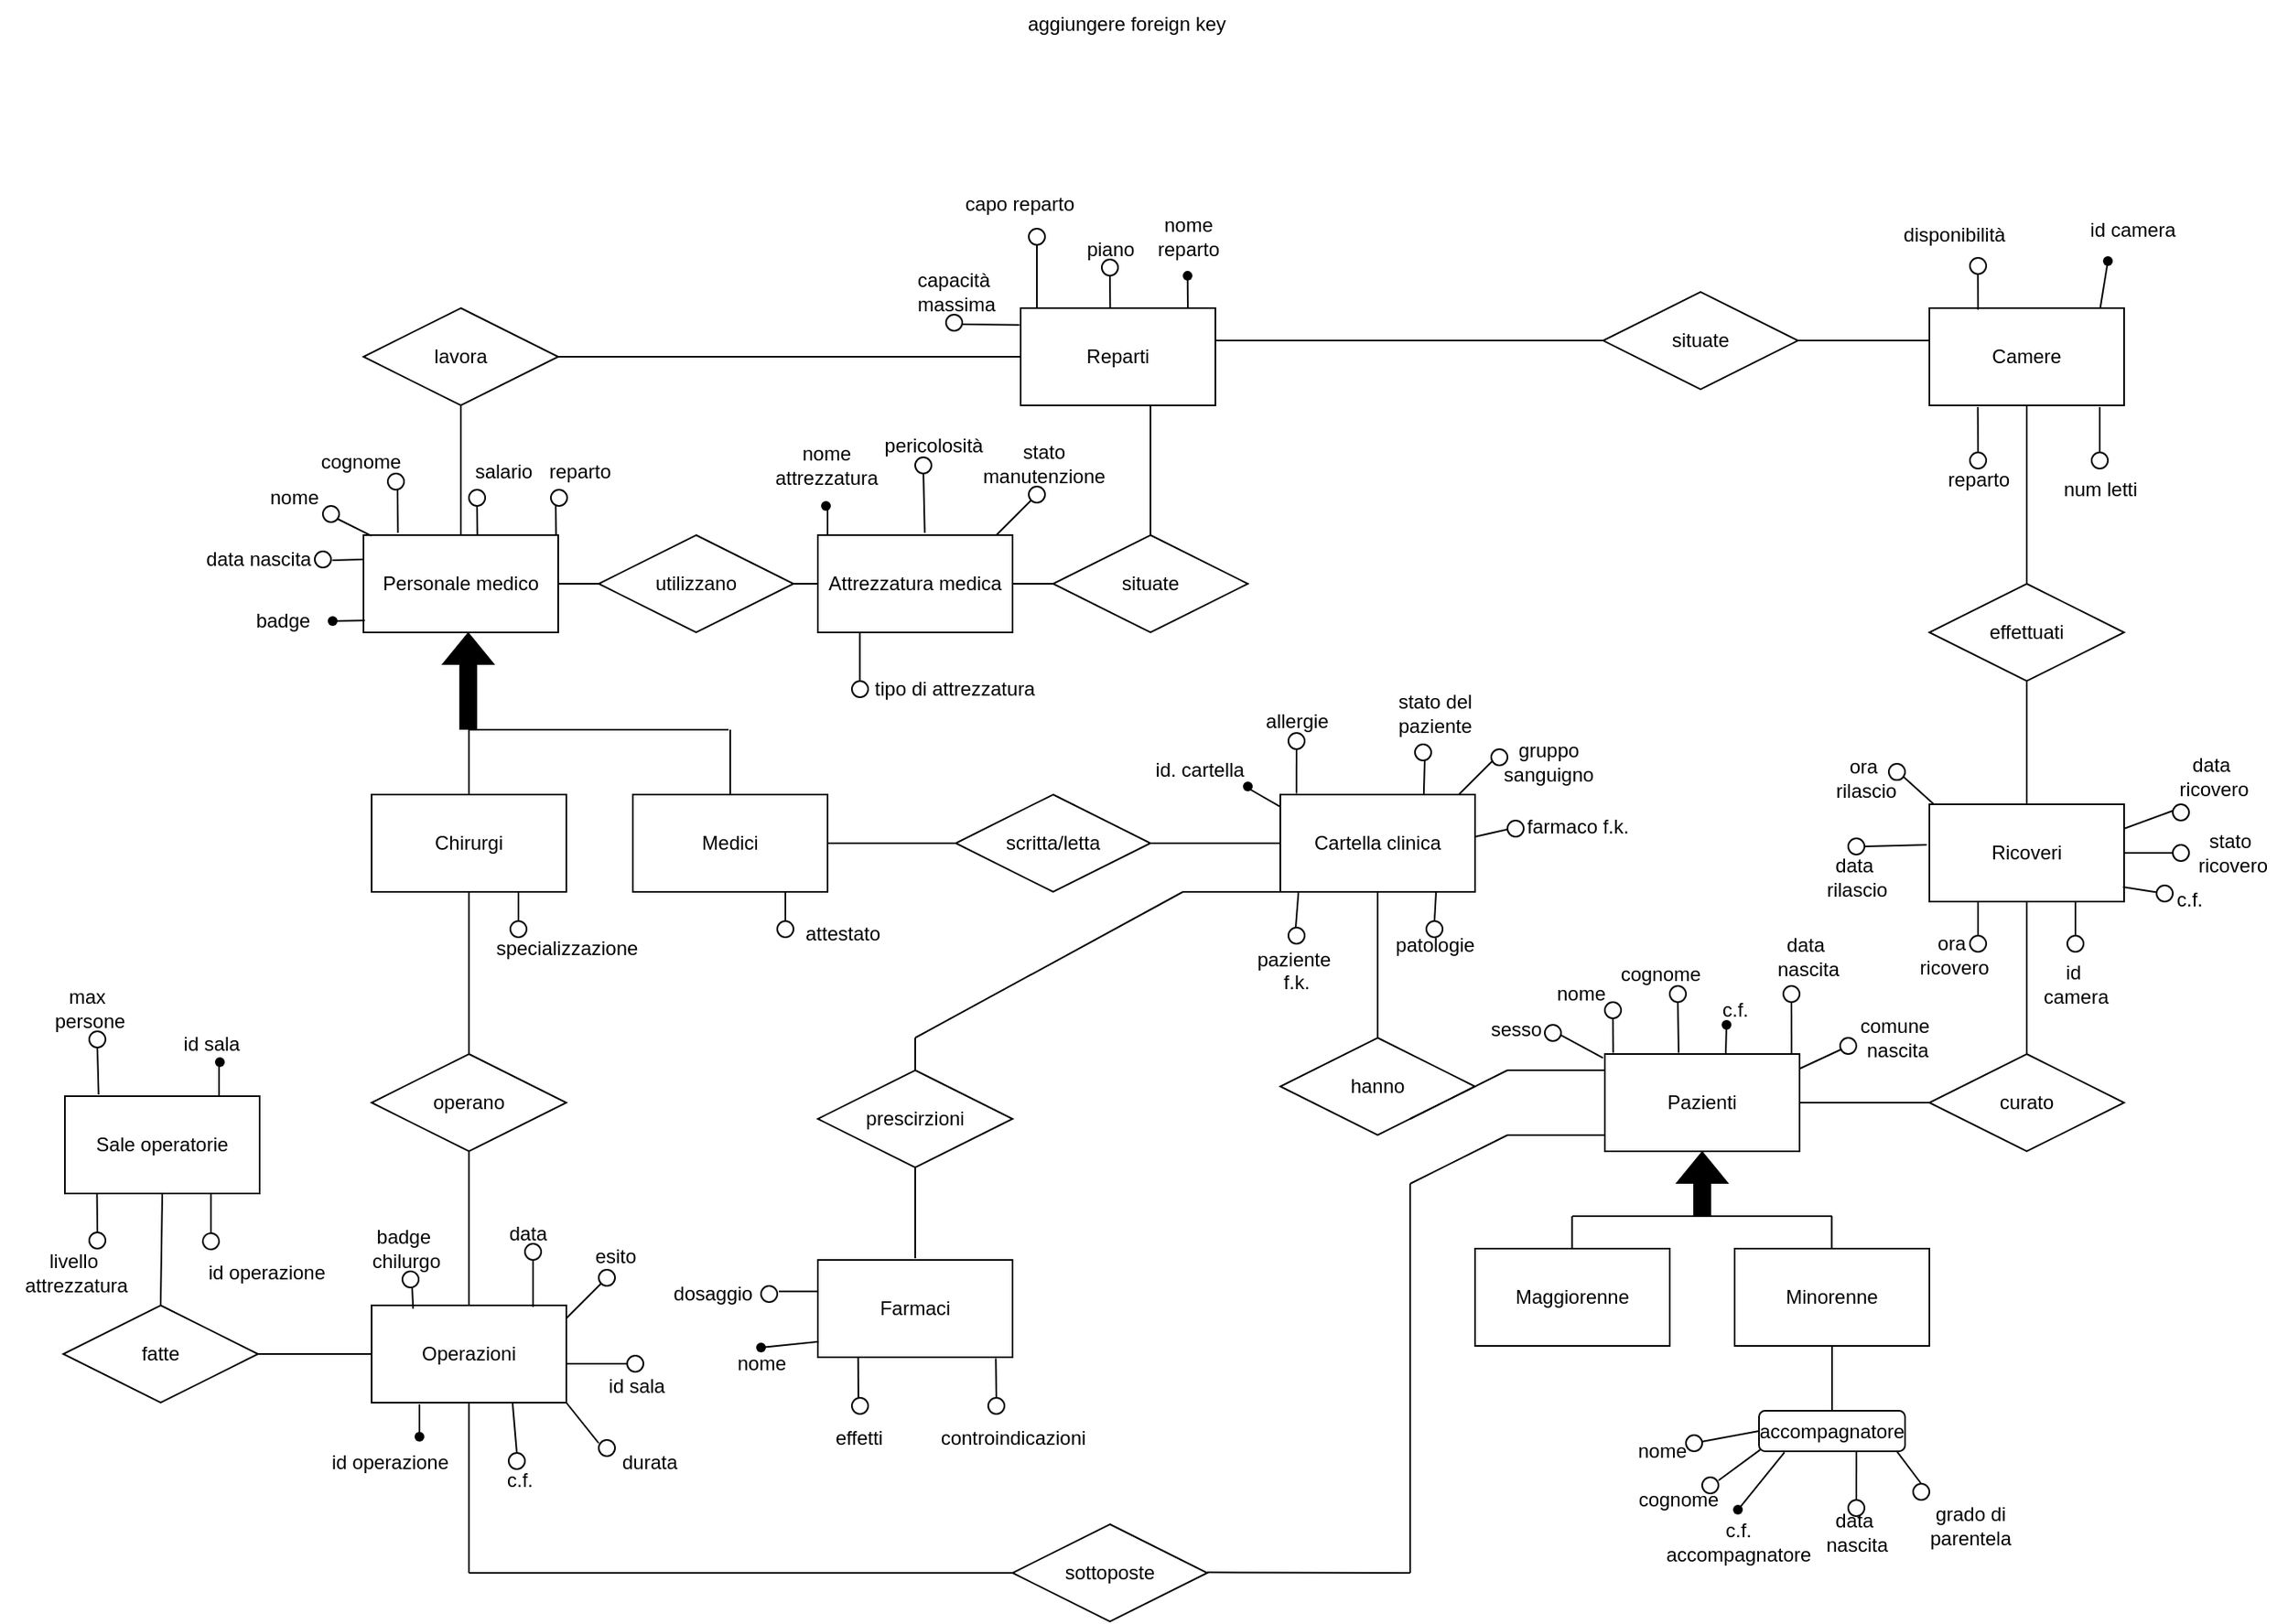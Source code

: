 <mxfile version="24.8.3">
  <diagram name="Pagina-1" id="EkfTAN4hH_TVddPuiA1x">
    <mxGraphModel dx="1719" dy="565" grid="1" gridSize="10" guides="1" tooltips="1" connect="1" arrows="1" fold="1" page="1" pageScale="1" pageWidth="827" pageHeight="1169" math="0" shadow="0">
      <root>
        <mxCell id="0" />
        <mxCell id="1" parent="0" />
        <mxCell id="Gjo6DUxktxaH3FMSYRhE-1" value="Personale medico" style="rounded=0;whiteSpace=wrap;html=1;" parent="1" vertex="1">
          <mxGeometry x="35" y="440" width="120" height="60" as="geometry" />
        </mxCell>
        <mxCell id="Gjo6DUxktxaH3FMSYRhE-2" value="Medici" style="rounded=0;whiteSpace=wrap;html=1;" parent="1" vertex="1">
          <mxGeometry x="201" y="600" width="120" height="60" as="geometry" />
        </mxCell>
        <mxCell id="Gjo6DUxktxaH3FMSYRhE-3" value="Chirurgi" style="rounded=0;whiteSpace=wrap;html=1;" parent="1" vertex="1">
          <mxGeometry x="40" y="600" width="120" height="60" as="geometry" />
        </mxCell>
        <mxCell id="Gjo6DUxktxaH3FMSYRhE-5" value="Pazienti" style="rounded=0;whiteSpace=wrap;html=1;" parent="1" vertex="1">
          <mxGeometry x="800" y="760" width="120" height="60" as="geometry" />
        </mxCell>
        <mxCell id="Gjo6DUxktxaH3FMSYRhE-6" value="Maggiorenne" style="rounded=0;whiteSpace=wrap;html=1;" parent="1" vertex="1">
          <mxGeometry x="720" y="880" width="120" height="60" as="geometry" />
        </mxCell>
        <mxCell id="Gjo6DUxktxaH3FMSYRhE-7" value="Minorenne" style="rounded=0;whiteSpace=wrap;html=1;" parent="1" vertex="1">
          <mxGeometry x="880" y="880" width="120" height="60" as="geometry" />
        </mxCell>
        <mxCell id="Gjo6DUxktxaH3FMSYRhE-8" value="Reparti" style="rounded=0;whiteSpace=wrap;html=1;" parent="1" vertex="1">
          <mxGeometry x="440" y="300" width="120" height="60" as="geometry" />
        </mxCell>
        <mxCell id="Gjo6DUxktxaH3FMSYRhE-10" value="Camere" style="rounded=0;whiteSpace=wrap;html=1;" parent="1" vertex="1">
          <mxGeometry x="1000" y="300" width="120" height="60" as="geometry" />
        </mxCell>
        <mxCell id="Gjo6DUxktxaH3FMSYRhE-11" value="Sale operatorie" style="rounded=0;whiteSpace=wrap;html=1;" parent="1" vertex="1">
          <mxGeometry x="-149" y="786" width="120" height="60" as="geometry" />
        </mxCell>
        <mxCell id="Gjo6DUxktxaH3FMSYRhE-14" value="Attrezzatura medica" style="rounded=0;whiteSpace=wrap;html=1;" parent="1" vertex="1">
          <mxGeometry x="315" y="440" width="120" height="60" as="geometry" />
        </mxCell>
        <mxCell id="Gjo6DUxktxaH3FMSYRhE-15" value="Farmaci" style="rounded=0;whiteSpace=wrap;html=1;" parent="1" vertex="1">
          <mxGeometry x="315" y="887" width="120" height="60" as="geometry" />
        </mxCell>
        <mxCell id="Gjo6DUxktxaH3FMSYRhE-17" value="Cartella clinica" style="rounded=0;whiteSpace=wrap;html=1;" parent="1" vertex="1">
          <mxGeometry x="600" y="600" width="120" height="60" as="geometry" />
        </mxCell>
        <mxCell id="GProfhIi8R3kbPbWlugL-2" value="" style="endArrow=none;html=1;rounded=0;" parent="1" edge="1">
          <mxGeometry width="50" height="50" relative="1" as="geometry">
            <mxPoint x="100" y="540" as="sourcePoint" />
            <mxPoint x="99.92" y="540" as="targetPoint" />
          </mxGeometry>
        </mxCell>
        <mxCell id="GProfhIi8R3kbPbWlugL-6" value="" style="shape=flexArrow;endArrow=classic;html=1;rounded=0;fillColor=#000000;fillStyle=auto;" parent="1" edge="1">
          <mxGeometry width="50" height="50" relative="1" as="geometry">
            <mxPoint x="99.57" y="560" as="sourcePoint" />
            <mxPoint x="99.57" y="500" as="targetPoint" />
          </mxGeometry>
        </mxCell>
        <mxCell id="GProfhIi8R3kbPbWlugL-7" value="" style="endArrow=none;html=1;rounded=0;" parent="1" edge="1">
          <mxGeometry width="50" height="50" relative="1" as="geometry">
            <mxPoint x="779.8" y="880" as="sourcePoint" />
            <mxPoint x="779.8" y="860" as="targetPoint" />
          </mxGeometry>
        </mxCell>
        <mxCell id="GProfhIi8R3kbPbWlugL-8" value="" style="endArrow=none;html=1;rounded=0;" parent="1" edge="1">
          <mxGeometry width="50" height="50" relative="1" as="geometry">
            <mxPoint x="939.8" y="880" as="sourcePoint" />
            <mxPoint x="939.8" y="860" as="targetPoint" />
          </mxGeometry>
        </mxCell>
        <mxCell id="GProfhIi8R3kbPbWlugL-10" value="" style="shape=flexArrow;endArrow=classic;html=1;rounded=0;fillColor=#000000;" parent="1" edge="1">
          <mxGeometry width="50" height="50" relative="1" as="geometry">
            <mxPoint x="860" y="860" as="sourcePoint" />
            <mxPoint x="860" y="820" as="targetPoint" />
          </mxGeometry>
        </mxCell>
        <mxCell id="GProfhIi8R3kbPbWlugL-11" value="lavora" style="shape=rhombus;perimeter=rhombusPerimeter;whiteSpace=wrap;html=1;align=center;" parent="1" vertex="1">
          <mxGeometry x="35" y="300" width="120" height="60" as="geometry" />
        </mxCell>
        <mxCell id="GProfhIi8R3kbPbWlugL-13" value="operano" style="shape=rhombus;perimeter=rhombusPerimeter;whiteSpace=wrap;html=1;align=center;" parent="1" vertex="1">
          <mxGeometry x="40" y="760" width="120" height="60" as="geometry" />
        </mxCell>
        <mxCell id="GProfhIi8R3kbPbWlugL-16" value="fatte" style="shape=rhombus;perimeter=rhombusPerimeter;whiteSpace=wrap;html=1;align=center;" parent="1" vertex="1">
          <mxGeometry x="-150" y="915" width="120" height="60" as="geometry" />
        </mxCell>
        <mxCell id="GProfhIi8R3kbPbWlugL-19" value="scritta/letta" style="shape=rhombus;perimeter=rhombusPerimeter;whiteSpace=wrap;html=1;align=center;" parent="1" vertex="1">
          <mxGeometry x="400" y="600" width="120" height="60" as="geometry" />
        </mxCell>
        <mxCell id="GProfhIi8R3kbPbWlugL-20" value="curato" style="shape=rhombus;perimeter=rhombusPerimeter;whiteSpace=wrap;html=1;align=center;" parent="1" vertex="1">
          <mxGeometry x="1000" y="760" width="120" height="60" as="geometry" />
        </mxCell>
        <mxCell id="GProfhIi8R3kbPbWlugL-22" value="utilizzano" style="shape=rhombus;perimeter=rhombusPerimeter;whiteSpace=wrap;html=1;align=center;" parent="1" vertex="1">
          <mxGeometry x="180" y="440" width="120" height="60" as="geometry" />
        </mxCell>
        <mxCell id="GProfhIi8R3kbPbWlugL-32" value="hanno" style="shape=rhombus;perimeter=rhombusPerimeter;whiteSpace=wrap;html=1;align=center;" parent="1" vertex="1">
          <mxGeometry x="600" y="750" width="120" height="60" as="geometry" />
        </mxCell>
        <mxCell id="GProfhIi8R3kbPbWlugL-53" value="situate" style="shape=rhombus;perimeter=rhombusPerimeter;whiteSpace=wrap;html=1;align=center;" parent="1" vertex="1">
          <mxGeometry x="799" y="290.06" width="120" height="60" as="geometry" />
        </mxCell>
        <mxCell id="GProfhIi8R3kbPbWlugL-62" value="sottoposte" style="shape=rhombus;perimeter=rhombusPerimeter;whiteSpace=wrap;html=1;align=center;" parent="1" vertex="1">
          <mxGeometry x="435" y="1050" width="120" height="60" as="geometry" />
        </mxCell>
        <mxCell id="EqLmaS4XHGkuEMbsUwe7-9" value="" style="endArrow=none;html=1;rounded=0;" parent="1" edge="1">
          <mxGeometry width="50" height="50" relative="1" as="geometry">
            <mxPoint x="780" y="860" as="sourcePoint" />
            <mxPoint x="940" y="860" as="targetPoint" />
          </mxGeometry>
        </mxCell>
        <mxCell id="EqLmaS4XHGkuEMbsUwe7-10" value="" style="endArrow=none;html=1;rounded=0;" parent="1" edge="1">
          <mxGeometry width="50" height="50" relative="1" as="geometry">
            <mxPoint x="261" y="600" as="sourcePoint" />
            <mxPoint x="261" y="560" as="targetPoint" />
          </mxGeometry>
        </mxCell>
        <mxCell id="EqLmaS4XHGkuEMbsUwe7-11" value="" style="endArrow=none;html=1;rounded=0;" parent="1" edge="1">
          <mxGeometry width="50" height="50" relative="1" as="geometry">
            <mxPoint x="100" y="600" as="sourcePoint" />
            <mxPoint x="100" y="560" as="targetPoint" />
          </mxGeometry>
        </mxCell>
        <mxCell id="EqLmaS4XHGkuEMbsUwe7-13" value="" style="endArrow=none;html=1;rounded=0;" parent="1" edge="1">
          <mxGeometry width="50" height="50" relative="1" as="geometry">
            <mxPoint x="100" y="560" as="sourcePoint" />
            <mxPoint x="260" y="560" as="targetPoint" />
          </mxGeometry>
        </mxCell>
        <mxCell id="EqLmaS4XHGkuEMbsUwe7-21" value="" style="endArrow=none;html=1;rounded=0;entryX=0;entryY=0.5;entryDx=0;entryDy=0;exitX=1;exitY=0.5;exitDx=0;exitDy=0;startArrow=none;" parent="1" source="GProfhIi8R3kbPbWlugL-11" target="Gjo6DUxktxaH3FMSYRhE-8" edge="1">
          <mxGeometry width="50" height="50" relative="1" as="geometry">
            <mxPoint x="284.5" y="330.06" as="sourcePoint" />
            <mxPoint x="330" y="280" as="targetPoint" />
          </mxGeometry>
        </mxCell>
        <mxCell id="EqLmaS4XHGkuEMbsUwe7-23" value="" style="endArrow=none;html=1;rounded=0;startArrow=none;" parent="1" source="GProfhIi8R3kbPbWlugL-12" edge="1">
          <mxGeometry width="50" height="50" relative="1" as="geometry">
            <mxPoint x="380" y="470" as="sourcePoint" />
            <mxPoint x="520" y="470" as="targetPoint" />
          </mxGeometry>
        </mxCell>
        <mxCell id="EqLmaS4XHGkuEMbsUwe7-24" value="" style="endArrow=none;html=1;rounded=0;entryX=0.5;entryY=1;entryDx=0;entryDy=0;startArrow=none;" parent="1" source="GProfhIi8R3kbPbWlugL-12" edge="1">
          <mxGeometry width="50" height="50" relative="1" as="geometry">
            <mxPoint x="520" y="470" as="sourcePoint" />
            <mxPoint x="520" y="360" as="targetPoint" />
          </mxGeometry>
        </mxCell>
        <mxCell id="EqLmaS4XHGkuEMbsUwe7-29" value="" style="endArrow=none;html=1;rounded=0;entryX=0;entryY=0.5;entryDx=0;entryDy=0;" parent="1" target="GProfhIi8R3kbPbWlugL-53" edge="1">
          <mxGeometry width="50" height="50" relative="1" as="geometry">
            <mxPoint x="560" y="320" as="sourcePoint" />
            <mxPoint x="830" y="320" as="targetPoint" />
          </mxGeometry>
        </mxCell>
        <mxCell id="EqLmaS4XHGkuEMbsUwe7-32" value="" style="endArrow=none;html=1;rounded=0;entryX=0;entryY=0.5;entryDx=0;entryDy=0;" parent="1" target="GProfhIi8R3kbPbWlugL-20" edge="1">
          <mxGeometry width="50" height="50" relative="1" as="geometry">
            <mxPoint x="920" y="790" as="sourcePoint" />
            <mxPoint x="970" y="740" as="targetPoint" />
          </mxGeometry>
        </mxCell>
        <mxCell id="EqLmaS4XHGkuEMbsUwe7-37" value="" style="endArrow=none;html=1;rounded=0;entryX=0;entryY=0.5;entryDx=0;entryDy=0;" parent="1" target="Gjo6DUxktxaH3FMSYRhE-17" edge="1">
          <mxGeometry width="50" height="50" relative="1" as="geometry">
            <mxPoint x="520" y="630" as="sourcePoint" />
            <mxPoint x="570" y="580" as="targetPoint" />
          </mxGeometry>
        </mxCell>
        <mxCell id="EqLmaS4XHGkuEMbsUwe7-38" value="" style="endArrow=none;html=1;rounded=0;entryX=0.5;entryY=1;entryDx=0;entryDy=0;" parent="1" target="Gjo6DUxktxaH3FMSYRhE-17" edge="1">
          <mxGeometry width="50" height="50" relative="1" as="geometry">
            <mxPoint x="660" y="750" as="sourcePoint" />
            <mxPoint x="710" y="710" as="targetPoint" />
          </mxGeometry>
        </mxCell>
        <mxCell id="EqLmaS4XHGkuEMbsUwe7-41" value="" style="endArrow=none;html=1;rounded=0;" parent="1" edge="1">
          <mxGeometry width="50" height="50" relative="1" as="geometry">
            <mxPoint x="740" y="770" as="sourcePoint" />
            <mxPoint x="800" y="770" as="targetPoint" />
          </mxGeometry>
        </mxCell>
        <mxCell id="EqLmaS4XHGkuEMbsUwe7-42" value="" style="endArrow=none;html=1;rounded=0;" parent="1" edge="1">
          <mxGeometry width="50" height="50" relative="1" as="geometry">
            <mxPoint x="740" y="810" as="sourcePoint" />
            <mxPoint x="800" y="810" as="targetPoint" />
          </mxGeometry>
        </mxCell>
        <mxCell id="EqLmaS4XHGkuEMbsUwe7-46" value="" style="endArrow=none;html=1;rounded=0;entryX=1;entryY=0.5;entryDx=0;entryDy=0;" parent="1" edge="1">
          <mxGeometry width="50" height="50" relative="1" as="geometry">
            <mxPoint x="680" y="800" as="sourcePoint" />
            <mxPoint x="740" y="770" as="targetPoint" />
          </mxGeometry>
        </mxCell>
        <mxCell id="EqLmaS4XHGkuEMbsUwe7-47" value="" style="endArrow=none;html=1;rounded=0;" parent="1" edge="1">
          <mxGeometry width="50" height="50" relative="1" as="geometry">
            <mxPoint x="680" y="840" as="sourcePoint" />
            <mxPoint x="740" y="810" as="targetPoint" />
          </mxGeometry>
        </mxCell>
        <mxCell id="EqLmaS4XHGkuEMbsUwe7-48" value="" style="endArrow=none;html=1;rounded=0;" parent="1" edge="1">
          <mxGeometry width="50" height="50" relative="1" as="geometry">
            <mxPoint x="680" y="1080" as="sourcePoint" />
            <mxPoint x="680" y="840" as="targetPoint" />
          </mxGeometry>
        </mxCell>
        <mxCell id="EqLmaS4XHGkuEMbsUwe7-52" value="" style="endArrow=none;html=1;rounded=0;" parent="1" edge="1">
          <mxGeometry width="50" height="50" relative="1" as="geometry">
            <mxPoint x="555" y="1079.66" as="sourcePoint" />
            <mxPoint x="680" y="1080" as="targetPoint" />
          </mxGeometry>
        </mxCell>
        <mxCell id="EqLmaS4XHGkuEMbsUwe7-63" value="" style="endArrow=none;html=1;rounded=0;entryX=0.5;entryY=1;entryDx=0;entryDy=0;" parent="1" target="GProfhIi8R3kbPbWlugL-13" edge="1">
          <mxGeometry width="50" height="50" relative="1" as="geometry">
            <mxPoint x="100" y="920" as="sourcePoint" />
            <mxPoint x="150" y="870" as="targetPoint" />
          </mxGeometry>
        </mxCell>
        <mxCell id="EqLmaS4XHGkuEMbsUwe7-75" value="nome" style="text;html=1;align=center;verticalAlign=middle;resizable=0;points=[];autosize=1;strokeColor=none;fillColor=none;" parent="1" vertex="1">
          <mxGeometry x="-33" y="402" width="50" height="30" as="geometry" />
        </mxCell>
        <mxCell id="EqLmaS4XHGkuEMbsUwe7-76" value="cognome" style="text;html=1;align=center;verticalAlign=middle;resizable=0;points=[];autosize=1;strokeColor=none;fillColor=none;" parent="1" vertex="1">
          <mxGeometry x="-2.5" y="380.06" width="70" height="30" as="geometry" />
        </mxCell>
        <mxCell id="EqLmaS4XHGkuEMbsUwe7-77" value="id camera" style="text;html=1;align=center;verticalAlign=middle;resizable=0;points=[];autosize=1;strokeColor=none;fillColor=none;" parent="1" vertex="1">
          <mxGeometry x="1085" y="237" width="80" height="30" as="geometry" />
        </mxCell>
        <mxCell id="EqLmaS4XHGkuEMbsUwe7-78" value="num letti" style="text;html=1;align=center;verticalAlign=middle;resizable=0;points=[];autosize=1;strokeColor=none;fillColor=none;" parent="1" vertex="1">
          <mxGeometry x="1070" y="397" width="70" height="30" as="geometry" />
        </mxCell>
        <mxCell id="EqLmaS4XHGkuEMbsUwe7-79" value="nome" style="text;html=1;align=center;verticalAlign=middle;resizable=0;points=[];autosize=1;strokeColor=none;fillColor=none;" parent="1" vertex="1">
          <mxGeometry x="760" y="708" width="50" height="30" as="geometry" />
        </mxCell>
        <mxCell id="EqLmaS4XHGkuEMbsUwe7-80" value="cognome" style="text;html=1;align=center;verticalAlign=middle;resizable=0;points=[];autosize=1;strokeColor=none;fillColor=none;" parent="1" vertex="1">
          <mxGeometry x="799" y="696" width="70" height="30" as="geometry" />
        </mxCell>
        <mxCell id="EqLmaS4XHGkuEMbsUwe7-81" value="data&amp;nbsp;&lt;div&gt;nascita&lt;/div&gt;" style="text;html=1;align=center;verticalAlign=middle;resizable=0;points=[];autosize=1;strokeColor=none;fillColor=none;" parent="1" vertex="1">
          <mxGeometry x="895" y="680" width="60" height="40" as="geometry" />
        </mxCell>
        <mxCell id="EqLmaS4XHGkuEMbsUwe7-82" value="comune&amp;nbsp;&lt;div&gt;nascita&lt;/div&gt;" style="text;html=1;align=center;verticalAlign=middle;resizable=0;points=[];autosize=1;strokeColor=none;fillColor=none;" parent="1" vertex="1">
          <mxGeometry x="945" y="730" width="70" height="40" as="geometry" />
        </mxCell>
        <mxCell id="EqLmaS4XHGkuEMbsUwe7-83" value="sesso" style="text;html=1;align=center;verticalAlign=middle;resizable=0;points=[];autosize=1;strokeColor=none;fillColor=none;" parent="1" vertex="1">
          <mxGeometry x="720" y="730" width="50" height="30" as="geometry" />
        </mxCell>
        <mxCell id="EqLmaS4XHGkuEMbsUwe7-87" value="c.f." style="text;html=1;align=center;verticalAlign=middle;resizable=0;points=[];autosize=1;strokeColor=none;fillColor=none;" parent="1" vertex="1">
          <mxGeometry x="860" y="718" width="40" height="30" as="geometry" />
        </mxCell>
        <mxCell id="EqLmaS4XHGkuEMbsUwe7-92" value="nome" style="text;html=1;align=center;verticalAlign=middle;resizable=0;points=[];autosize=1;strokeColor=none;fillColor=none;" parent="1" vertex="1">
          <mxGeometry x="255" y="936" width="50" height="30" as="geometry" />
        </mxCell>
        <mxCell id="EqLmaS4XHGkuEMbsUwe7-93" value="effetti" style="text;html=1;align=center;verticalAlign=middle;resizable=0;points=[];autosize=1;strokeColor=none;fillColor=none;" parent="1" vertex="1">
          <mxGeometry x="315" y="982" width="50" height="30" as="geometry" />
        </mxCell>
        <mxCell id="EqLmaS4XHGkuEMbsUwe7-94" value="controindicazioni" style="text;html=1;align=center;verticalAlign=middle;resizable=0;points=[];autosize=1;strokeColor=none;fillColor=none;" parent="1" vertex="1">
          <mxGeometry x="380" y="982" width="110" height="30" as="geometry" />
        </mxCell>
        <mxCell id="EqLmaS4XHGkuEMbsUwe7-95" value="dosaggio" style="text;html=1;align=center;verticalAlign=middle;resizable=0;points=[];autosize=1;strokeColor=none;fillColor=none;" parent="1" vertex="1">
          <mxGeometry x="215" y="893" width="70" height="30" as="geometry" />
        </mxCell>
        <mxCell id="EqLmaS4XHGkuEMbsUwe7-97" value="salario" style="text;html=1;align=center;verticalAlign=middle;resizable=0;points=[];autosize=1;strokeColor=none;fillColor=none;" parent="1" vertex="1">
          <mxGeometry x="90.5" y="386" width="60" height="30" as="geometry" />
        </mxCell>
        <mxCell id="EqLmaS4XHGkuEMbsUwe7-98" value="nome&lt;div&gt;attrezzatura&lt;/div&gt;" style="text;html=1;align=center;verticalAlign=middle;resizable=0;points=[];autosize=1;strokeColor=none;fillColor=none;" parent="1" vertex="1">
          <mxGeometry x="275" y="377" width="90" height="40" as="geometry" />
        </mxCell>
        <mxCell id="EqLmaS4XHGkuEMbsUwe7-99" value="pericolosità" style="text;html=1;align=center;verticalAlign=middle;resizable=0;points=[];autosize=1;strokeColor=none;fillColor=none;" parent="1" vertex="1">
          <mxGeometry x="346" y="370" width="80" height="30" as="geometry" />
        </mxCell>
        <mxCell id="EqLmaS4XHGkuEMbsUwe7-102" value="piano" style="text;html=1;align=center;verticalAlign=middle;resizable=0;points=[];autosize=1;strokeColor=none;fillColor=none;" parent="1" vertex="1">
          <mxGeometry x="470" y="249" width="50" height="30" as="geometry" />
        </mxCell>
        <mxCell id="EqLmaS4XHGkuEMbsUwe7-107" value="id. cartella" style="text;html=1;align=center;verticalAlign=middle;resizable=0;points=[];autosize=1;strokeColor=none;fillColor=none;" parent="1" vertex="1">
          <mxGeometry x="510" y="570" width="80" height="30" as="geometry" />
        </mxCell>
        <mxCell id="EqLmaS4XHGkuEMbsUwe7-108" value="allergie" style="text;html=1;align=center;verticalAlign=middle;resizable=0;points=[];autosize=1;strokeColor=none;fillColor=none;" parent="1" vertex="1">
          <mxGeometry x="580" y="540" width="60" height="30" as="geometry" />
        </mxCell>
        <mxCell id="EqLmaS4XHGkuEMbsUwe7-109" value="patologie" style="text;html=1;align=center;verticalAlign=middle;resizable=0;points=[];autosize=1;strokeColor=none;fillColor=none;" parent="1" vertex="1">
          <mxGeometry x="660" y="678" width="70" height="30" as="geometry" />
        </mxCell>
        <mxCell id="EqLmaS4XHGkuEMbsUwe7-110" value="stato del &lt;br&gt;paziente" style="text;html=1;align=center;verticalAlign=middle;resizable=0;points=[];autosize=1;strokeColor=none;fillColor=none;" parent="1" vertex="1">
          <mxGeometry x="660" y="530" width="70" height="40" as="geometry" />
        </mxCell>
        <mxCell id="EqLmaS4XHGkuEMbsUwe7-111" value="gruppo&lt;div&gt;&amp;nbsp;sanguigno&amp;nbsp;&lt;/div&gt;" style="text;html=1;align=center;verticalAlign=middle;resizable=0;points=[];autosize=1;strokeColor=none;fillColor=none;" parent="1" vertex="1">
          <mxGeometry x="720" y="560" width="90" height="40" as="geometry" />
        </mxCell>
        <mxCell id="EqLmaS4XHGkuEMbsUwe7-114" value="id sala" style="text;html=1;align=center;verticalAlign=middle;resizable=0;points=[];autosize=1;strokeColor=none;fillColor=none;" parent="1" vertex="1">
          <mxGeometry x="-89" y="739" width="60" height="30" as="geometry" />
        </mxCell>
        <mxCell id="EqLmaS4XHGkuEMbsUwe7-115" value="livello&lt;div&gt;&amp;nbsp;attrezzatura&lt;/div&gt;" style="text;html=1;align=center;verticalAlign=middle;resizable=0;points=[];autosize=1;strokeColor=none;fillColor=none;" parent="1" vertex="1">
          <mxGeometry x="-189" y="875" width="90" height="40" as="geometry" />
        </mxCell>
        <mxCell id="EqLmaS4XHGkuEMbsUwe7-116" value="max&amp;nbsp;&lt;div&gt;persone&lt;/div&gt;" style="text;html=1;align=center;verticalAlign=middle;resizable=0;points=[];autosize=1;strokeColor=none;fillColor=none;" parent="1" vertex="1">
          <mxGeometry x="-169" y="712" width="70" height="40" as="geometry" />
        </mxCell>
        <mxCell id="EqLmaS4XHGkuEMbsUwe7-117" value="data nascita" style="text;html=1;align=center;verticalAlign=middle;resizable=0;points=[];autosize=1;strokeColor=none;fillColor=none;" parent="1" vertex="1">
          <mxGeometry x="-75" y="440" width="90" height="30" as="geometry" />
        </mxCell>
        <mxCell id="EqLmaS4XHGkuEMbsUwe7-119" value="" style="ellipse;whiteSpace=wrap;html=1;aspect=fixed;" parent="1" vertex="1">
          <mxGeometry x="10" y="422" width="10" height="10" as="geometry" />
        </mxCell>
        <mxCell id="EqLmaS4XHGkuEMbsUwe7-120" value="" style="ellipse;whiteSpace=wrap;html=1;aspect=fixed;" parent="1" vertex="1">
          <mxGeometry x="50" y="402" width="10" height="10" as="geometry" />
        </mxCell>
        <mxCell id="EqLmaS4XHGkuEMbsUwe7-123" value="" style="ellipse;whiteSpace=wrap;html=1;aspect=fixed;" parent="1" vertex="1">
          <mxGeometry x="100" y="412" width="10" height="10" as="geometry" />
        </mxCell>
        <mxCell id="EqLmaS4XHGkuEMbsUwe7-125" value="" style="ellipse;whiteSpace=wrap;html=1;aspect=fixed;" parent="1" vertex="1">
          <mxGeometry x="5" y="450" width="10" height="10" as="geometry" />
        </mxCell>
        <mxCell id="EqLmaS4XHGkuEMbsUwe7-126" value="badge" style="text;html=1;align=center;verticalAlign=middle;resizable=0;points=[];autosize=1;strokeColor=none;fillColor=none;" parent="1" vertex="1">
          <mxGeometry x="-45" y="478" width="60" height="30" as="geometry" />
        </mxCell>
        <mxCell id="EqLmaS4XHGkuEMbsUwe7-128" value="" style="endArrow=none;html=1;rounded=0;exitX=0.041;exitY=0.007;exitDx=0;exitDy=0;exitPerimeter=0;" parent="1" source="Gjo6DUxktxaH3FMSYRhE-1" edge="1">
          <mxGeometry width="50" height="50" relative="1" as="geometry">
            <mxPoint x="-31" y="480" as="sourcePoint" />
            <mxPoint x="19" y="430" as="targetPoint" />
          </mxGeometry>
        </mxCell>
        <mxCell id="EqLmaS4XHGkuEMbsUwe7-129" value="" style="endArrow=none;html=1;rounded=0;exitX=0.177;exitY=-0.023;exitDx=0;exitDy=0;exitPerimeter=0;" parent="1" source="Gjo6DUxktxaH3FMSYRhE-1" edge="1">
          <mxGeometry width="50" height="50" relative="1" as="geometry">
            <mxPoint x="6" y="462" as="sourcePoint" />
            <mxPoint x="56" y="412" as="targetPoint" />
          </mxGeometry>
        </mxCell>
        <mxCell id="EqLmaS4XHGkuEMbsUwe7-130" value="" style="endArrow=none;html=1;rounded=0;exitX=0.585;exitY=-0.001;exitDx=0;exitDy=0;exitPerimeter=0;" parent="1" source="Gjo6DUxktxaH3FMSYRhE-1" edge="1">
          <mxGeometry width="50" height="50" relative="1" as="geometry">
            <mxPoint x="55" y="472" as="sourcePoint" />
            <mxPoint x="105" y="422" as="targetPoint" />
          </mxGeometry>
        </mxCell>
        <mxCell id="EqLmaS4XHGkuEMbsUwe7-132" value="" style="endArrow=none;html=1;rounded=0;exitX=1.009;exitY=0.517;exitDx=0;exitDy=0;exitPerimeter=0;entryX=0;entryY=0.25;entryDx=0;entryDy=0;" parent="1" source="EqLmaS4XHGkuEMbsUwe7-117" target="Gjo6DUxktxaH3FMSYRhE-1" edge="1">
          <mxGeometry width="50" height="50" relative="1" as="geometry">
            <mxPoint x="145" y="495" as="sourcePoint" />
            <mxPoint x="170" y="450" as="targetPoint" />
          </mxGeometry>
        </mxCell>
        <mxCell id="EqLmaS4XHGkuEMbsUwe7-135" value="" style="ellipse;whiteSpace=wrap;html=1;aspect=fixed;" parent="1" vertex="1">
          <mxGeometry x="490" y="270" width="10" height="10" as="geometry" />
        </mxCell>
        <mxCell id="EqLmaS4XHGkuEMbsUwe7-137" value="" style="endArrow=none;html=1;rounded=0;exitX=0.793;exitY=-0.001;exitDx=0;exitDy=0;exitPerimeter=0;" parent="1" edge="1">
          <mxGeometry width="50" height="50" relative="1" as="geometry">
            <mxPoint x="495.16" y="299.94" as="sourcePoint" />
            <mxPoint x="495" y="280" as="targetPoint" />
          </mxGeometry>
        </mxCell>
        <mxCell id="EqLmaS4XHGkuEMbsUwe7-147" value="" style="ellipse;whiteSpace=wrap;html=1;aspect=fixed;" parent="1" vertex="1">
          <mxGeometry x="1100" y="389" width="10" height="10" as="geometry" />
        </mxCell>
        <mxCell id="EqLmaS4XHGkuEMbsUwe7-148" value="" style="endArrow=none;html=1;rounded=0;exitX=0.878;exitY=-0.006;exitDx=0;exitDy=0;exitPerimeter=0;" parent="1" source="Gjo6DUxktxaH3FMSYRhE-10" edge="1">
          <mxGeometry width="50" height="50" relative="1" as="geometry">
            <mxPoint x="1060" y="321" as="sourcePoint" />
            <mxPoint x="1110" y="271" as="targetPoint" />
          </mxGeometry>
        </mxCell>
        <mxCell id="EqLmaS4XHGkuEMbsUwe7-149" value="" style="endArrow=none;html=1;rounded=0;exitX=0.5;exitY=0;exitDx=0;exitDy=0;" parent="1" source="EqLmaS4XHGkuEMbsUwe7-147" edge="1">
          <mxGeometry width="50" height="50" relative="1" as="geometry">
            <mxPoint x="1055" y="411" as="sourcePoint" />
            <mxPoint x="1105" y="361" as="targetPoint" />
          </mxGeometry>
        </mxCell>
        <mxCell id="EqLmaS4XHGkuEMbsUwe7-150" value="&lt;span style=&quot;white-space: nowrap;&quot;&gt;accompagnatore&lt;/span&gt;" style="rounded=1;whiteSpace=wrap;html=1;" parent="1" vertex="1">
          <mxGeometry x="895" y="980" width="90" height="25" as="geometry" />
        </mxCell>
        <mxCell id="EqLmaS4XHGkuEMbsUwe7-151" value="" style="endArrow=none;html=1;rounded=0;exitX=0.5;exitY=0;exitDx=0;exitDy=0;" parent="1" source="EqLmaS4XHGkuEMbsUwe7-150" edge="1">
          <mxGeometry width="50" height="50" relative="1" as="geometry">
            <mxPoint x="890" y="990" as="sourcePoint" />
            <mxPoint x="940" y="940" as="targetPoint" />
          </mxGeometry>
        </mxCell>
        <mxCell id="EqLmaS4XHGkuEMbsUwe7-152" value="nome" style="text;html=1;align=center;verticalAlign=middle;resizable=0;points=[];autosize=1;strokeColor=none;fillColor=none;" parent="1" vertex="1">
          <mxGeometry x="810" y="990" width="50" height="30" as="geometry" />
        </mxCell>
        <mxCell id="EqLmaS4XHGkuEMbsUwe7-153" value="grado di &lt;br&gt;parentela" style="text;html=1;align=center;verticalAlign=middle;resizable=0;points=[];autosize=1;strokeColor=none;fillColor=none;" parent="1" vertex="1">
          <mxGeometry x="990" y="1031" width="70" height="40" as="geometry" />
        </mxCell>
        <mxCell id="EqLmaS4XHGkuEMbsUwe7-154" value="cognome" style="text;html=1;align=center;verticalAlign=middle;resizable=0;points=[];autosize=1;strokeColor=none;fillColor=none;" parent="1" vertex="1">
          <mxGeometry x="810" y="1020" width="70" height="30" as="geometry" />
        </mxCell>
        <mxCell id="EqLmaS4XHGkuEMbsUwe7-155" value="c.f. &lt;br&gt;accompagnatore" style="text;html=1;align=center;verticalAlign=middle;resizable=0;points=[];autosize=1;strokeColor=none;fillColor=none;" parent="1" vertex="1">
          <mxGeometry x="827" y="1041" width="110" height="40" as="geometry" />
        </mxCell>
        <mxCell id="EqLmaS4XHGkuEMbsUwe7-156" value="data&amp;nbsp;&lt;div&gt;nascita&lt;/div&gt;" style="text;html=1;align=center;verticalAlign=middle;resizable=0;points=[];autosize=1;strokeColor=none;fillColor=none;" parent="1" vertex="1">
          <mxGeometry x="925" y="1035" width="60" height="40" as="geometry" />
        </mxCell>
        <mxCell id="EqLmaS4XHGkuEMbsUwe7-157" value="" style="ellipse;whiteSpace=wrap;html=1;aspect=fixed;" parent="1" vertex="1">
          <mxGeometry x="990" y="1025" width="10" height="10" as="geometry" />
        </mxCell>
        <mxCell id="EqLmaS4XHGkuEMbsUwe7-158" value="" style="ellipse;whiteSpace=wrap;html=1;aspect=fixed;" parent="1" vertex="1">
          <mxGeometry x="950" y="1035" width="10" height="10" as="geometry" />
        </mxCell>
        <mxCell id="EqLmaS4XHGkuEMbsUwe7-160" value="" style="ellipse;whiteSpace=wrap;html=1;aspect=fixed;" parent="1" vertex="1">
          <mxGeometry x="860" y="1021" width="10" height="10" as="geometry" />
        </mxCell>
        <mxCell id="EqLmaS4XHGkuEMbsUwe7-161" value="" style="ellipse;whiteSpace=wrap;html=1;aspect=fixed;" parent="1" vertex="1">
          <mxGeometry x="850" y="995" width="10" height="10" as="geometry" />
        </mxCell>
        <mxCell id="EqLmaS4XHGkuEMbsUwe7-162" value="" style="endArrow=none;html=1;rounded=0;entryX=0;entryY=0.5;entryDx=0;entryDy=0;" parent="1" target="EqLmaS4XHGkuEMbsUwe7-150" edge="1">
          <mxGeometry width="50" height="50" relative="1" as="geometry">
            <mxPoint x="860" y="999" as="sourcePoint" />
            <mxPoint x="910" y="949" as="targetPoint" />
          </mxGeometry>
        </mxCell>
        <mxCell id="EqLmaS4XHGkuEMbsUwe7-163" value="" style="endArrow=none;html=1;rounded=0;entryX=0.008;entryY=0.962;entryDx=0;entryDy=0;entryPerimeter=0;" parent="1" target="EqLmaS4XHGkuEMbsUwe7-150" edge="1">
          <mxGeometry width="50" height="50" relative="1" as="geometry">
            <mxPoint x="870" y="1023" as="sourcePoint" />
            <mxPoint x="920" y="973" as="targetPoint" />
          </mxGeometry>
        </mxCell>
        <mxCell id="EqLmaS4XHGkuEMbsUwe7-164" value="" style="endArrow=none;html=1;rounded=0;entryX=0.174;entryY=1.026;entryDx=0;entryDy=0;entryPerimeter=0;exitX=0.508;exitY=-0.023;exitDx=0;exitDy=0;exitPerimeter=0;" parent="1" source="EqLmaS4XHGkuEMbsUwe7-155" target="EqLmaS4XHGkuEMbsUwe7-150" edge="1">
          <mxGeometry width="50" height="50" relative="1" as="geometry">
            <mxPoint x="910" y="1030" as="sourcePoint" />
            <mxPoint x="960" y="990" as="targetPoint" />
          </mxGeometry>
        </mxCell>
        <mxCell id="EqLmaS4XHGkuEMbsUwe7-165" value="" style="endArrow=none;html=1;rounded=0;entryX=0.667;entryY=1.003;entryDx=0;entryDy=0;entryPerimeter=0;" parent="1" target="EqLmaS4XHGkuEMbsUwe7-150" edge="1">
          <mxGeometry width="50" height="50" relative="1" as="geometry">
            <mxPoint x="955" y="1035" as="sourcePoint" />
            <mxPoint x="1005" y="985" as="targetPoint" />
          </mxGeometry>
        </mxCell>
        <mxCell id="EqLmaS4XHGkuEMbsUwe7-166" value="" style="endArrow=none;html=1;rounded=0;entryX=0.941;entryY=0.987;entryDx=0;entryDy=0;entryPerimeter=0;" parent="1" target="EqLmaS4XHGkuEMbsUwe7-150" edge="1">
          <mxGeometry width="50" height="50" relative="1" as="geometry">
            <mxPoint x="995" y="1025" as="sourcePoint" />
            <mxPoint x="1045" y="975" as="targetPoint" />
          </mxGeometry>
        </mxCell>
        <mxCell id="EqLmaS4XHGkuEMbsUwe7-167" value="" style="ellipse;whiteSpace=wrap;html=1;aspect=fixed;" parent="1" vertex="1">
          <mxGeometry x="945" y="750" width="10" height="10" as="geometry" />
        </mxCell>
        <mxCell id="EqLmaS4XHGkuEMbsUwe7-168" value="" style="ellipse;whiteSpace=wrap;html=1;aspect=fixed;" parent="1" vertex="1">
          <mxGeometry x="910" y="718" width="10" height="10" as="geometry" />
        </mxCell>
        <mxCell id="EqLmaS4XHGkuEMbsUwe7-170" value="" style="ellipse;whiteSpace=wrap;html=1;aspect=fixed;" parent="1" vertex="1">
          <mxGeometry x="840" y="718" width="10" height="10" as="geometry" />
        </mxCell>
        <mxCell id="EqLmaS4XHGkuEMbsUwe7-171" value="" style="ellipse;whiteSpace=wrap;html=1;aspect=fixed;" parent="1" vertex="1">
          <mxGeometry x="800" y="728" width="10" height="10" as="geometry" />
        </mxCell>
        <mxCell id="EqLmaS4XHGkuEMbsUwe7-172" value="" style="ellipse;whiteSpace=wrap;html=1;aspect=fixed;" parent="1" vertex="1">
          <mxGeometry x="763" y="742" width="10" height="10" as="geometry" />
        </mxCell>
        <mxCell id="EqLmaS4XHGkuEMbsUwe7-173" value="" style="endArrow=none;html=1;rounded=0;entryX=0.981;entryY=0.635;entryDx=0;entryDy=0;entryPerimeter=0;exitX=-0.009;exitY=0.04;exitDx=0;exitDy=0;exitPerimeter=0;" parent="1" source="Gjo6DUxktxaH3FMSYRhE-5" target="EqLmaS4XHGkuEMbsUwe7-172" edge="1">
          <mxGeometry width="50" height="50" relative="1" as="geometry">
            <mxPoint x="750" y="810" as="sourcePoint" />
            <mxPoint x="800" y="760" as="targetPoint" />
          </mxGeometry>
        </mxCell>
        <mxCell id="EqLmaS4XHGkuEMbsUwe7-174" value="" style="endArrow=none;html=1;rounded=0;exitX=0.043;exitY=-0.012;exitDx=0;exitDy=0;exitPerimeter=0;" parent="1" source="Gjo6DUxktxaH3FMSYRhE-5" edge="1">
          <mxGeometry width="50" height="50" relative="1" as="geometry">
            <mxPoint x="755" y="788" as="sourcePoint" />
            <mxPoint x="805" y="738" as="targetPoint" />
          </mxGeometry>
        </mxCell>
        <mxCell id="EqLmaS4XHGkuEMbsUwe7-175" value="" style="endArrow=none;html=1;rounded=0;exitX=0.379;exitY=-0.012;exitDx=0;exitDy=0;exitPerimeter=0;" parent="1" source="Gjo6DUxktxaH3FMSYRhE-5" edge="1">
          <mxGeometry width="50" height="50" relative="1" as="geometry">
            <mxPoint x="795" y="778" as="sourcePoint" />
            <mxPoint x="845" y="728" as="targetPoint" />
          </mxGeometry>
        </mxCell>
        <mxCell id="EqLmaS4XHGkuEMbsUwe7-176" value="" style="endArrow=none;html=1;rounded=0;exitX=0.621;exitY=0.001;exitDx=0;exitDy=0;exitPerimeter=0;" parent="1" source="Gjo6DUxktxaH3FMSYRhE-5" edge="1">
          <mxGeometry width="50" height="50" relative="1" as="geometry">
            <mxPoint x="825" y="790" as="sourcePoint" />
            <mxPoint x="875" y="740" as="targetPoint" />
          </mxGeometry>
        </mxCell>
        <mxCell id="EqLmaS4XHGkuEMbsUwe7-177" value="" style="endArrow=none;html=1;rounded=0;exitX=0.959;exitY=-0.002;exitDx=0;exitDy=0;exitPerimeter=0;" parent="1" source="Gjo6DUxktxaH3FMSYRhE-5" edge="1">
          <mxGeometry width="50" height="50" relative="1" as="geometry">
            <mxPoint x="865" y="778" as="sourcePoint" />
            <mxPoint x="915" y="728" as="targetPoint" />
          </mxGeometry>
        </mxCell>
        <mxCell id="EqLmaS4XHGkuEMbsUwe7-178" value="" style="endArrow=none;html=1;rounded=0;exitX=0.999;exitY=0.152;exitDx=0;exitDy=0;exitPerimeter=0;" parent="1" source="Gjo6DUxktxaH3FMSYRhE-5" edge="1">
          <mxGeometry width="50" height="50" relative="1" as="geometry">
            <mxPoint x="896" y="807" as="sourcePoint" />
            <mxPoint x="946" y="757" as="targetPoint" />
          </mxGeometry>
        </mxCell>
        <mxCell id="EqLmaS4XHGkuEMbsUwe7-180" value="" style="ellipse;whiteSpace=wrap;html=1;aspect=fixed;" parent="1" vertex="1">
          <mxGeometry x="683" y="569" width="10" height="10" as="geometry" />
        </mxCell>
        <mxCell id="EqLmaS4XHGkuEMbsUwe7-181" value="" style="ellipse;whiteSpace=wrap;html=1;aspect=fixed;" parent="1" vertex="1">
          <mxGeometry x="605" y="562" width="10" height="10" as="geometry" />
        </mxCell>
        <mxCell id="EqLmaS4XHGkuEMbsUwe7-182" value="" style="ellipse;whiteSpace=wrap;html=1;aspect=fixed;" parent="1" vertex="1">
          <mxGeometry x="730" y="572" width="10" height="10" as="geometry" />
        </mxCell>
        <mxCell id="EqLmaS4XHGkuEMbsUwe7-183" value="" style="ellipse;whiteSpace=wrap;html=1;aspect=fixed;" parent="1" vertex="1">
          <mxGeometry x="690" y="678" width="10" height="10" as="geometry" />
        </mxCell>
        <mxCell id="EqLmaS4XHGkuEMbsUwe7-184" value="" style="endArrow=none;html=1;rounded=0;exitX=-0.003;exitY=0.122;exitDx=0;exitDy=0;exitPerimeter=0;" parent="1" source="Gjo6DUxktxaH3FMSYRhE-17" edge="1">
          <mxGeometry width="50" height="50" relative="1" as="geometry">
            <mxPoint x="530" y="646" as="sourcePoint" />
            <mxPoint x="580" y="596" as="targetPoint" />
          </mxGeometry>
        </mxCell>
        <mxCell id="EqLmaS4XHGkuEMbsUwe7-185" value="" style="endArrow=none;html=1;rounded=0;exitX=0.083;exitY=-0.012;exitDx=0;exitDy=0;exitPerimeter=0;" parent="1" source="Gjo6DUxktxaH3FMSYRhE-17" edge="1">
          <mxGeometry width="50" height="50" relative="1" as="geometry">
            <mxPoint x="560" y="622" as="sourcePoint" />
            <mxPoint x="610" y="572" as="targetPoint" />
          </mxGeometry>
        </mxCell>
        <mxCell id="EqLmaS4XHGkuEMbsUwe7-186" value="" style="endArrow=none;html=1;rounded=0;exitX=0.737;exitY=-0.006;exitDx=0;exitDy=0;exitPerimeter=0;" parent="1" source="Gjo6DUxktxaH3FMSYRhE-17" edge="1">
          <mxGeometry width="50" height="50" relative="1" as="geometry">
            <mxPoint x="639" y="629" as="sourcePoint" />
            <mxPoint x="689" y="579" as="targetPoint" />
          </mxGeometry>
        </mxCell>
        <mxCell id="EqLmaS4XHGkuEMbsUwe7-187" value="" style="endArrow=none;html=1;rounded=0;" parent="1" edge="1">
          <mxGeometry width="50" height="50" relative="1" as="geometry">
            <mxPoint x="710" y="600" as="sourcePoint" />
            <mxPoint x="731" y="579" as="targetPoint" />
          </mxGeometry>
        </mxCell>
        <mxCell id="EqLmaS4XHGkuEMbsUwe7-188" value="" style="endArrow=none;html=1;rounded=0;exitX=0.5;exitY=0;exitDx=0;exitDy=0;" parent="1" source="EqLmaS4XHGkuEMbsUwe7-183" edge="1">
          <mxGeometry width="50" height="50" relative="1" as="geometry">
            <mxPoint x="646" y="710" as="sourcePoint" />
            <mxPoint x="696" y="660" as="targetPoint" />
          </mxGeometry>
        </mxCell>
        <mxCell id="EqLmaS4XHGkuEMbsUwe7-191" value="" style="endArrow=none;html=1;rounded=0;exitX=0.172;exitY=-0.009;exitDx=0;exitDy=0;exitPerimeter=0;" parent="1" edge="1">
          <mxGeometry width="50" height="50" relative="1" as="geometry">
            <mxPoint x="321.0" y="440.0" as="sourcePoint" />
            <mxPoint x="321" y="420" as="targetPoint" />
          </mxGeometry>
        </mxCell>
        <mxCell id="EqLmaS4XHGkuEMbsUwe7-195" value="" style="ellipse;whiteSpace=wrap;html=1;aspect=fixed;" parent="1" vertex="1">
          <mxGeometry x="-134" y="746" width="10" height="10" as="geometry" />
        </mxCell>
        <mxCell id="EqLmaS4XHGkuEMbsUwe7-198" value="" style="ellipse;whiteSpace=wrap;html=1;aspect=fixed;" parent="1" vertex="1">
          <mxGeometry x="-134" y="870" width="10" height="10" as="geometry" />
        </mxCell>
        <mxCell id="EqLmaS4XHGkuEMbsUwe7-199" value="" style="ellipse;whiteSpace=wrap;html=1;aspect=fixed;" parent="1" vertex="1">
          <mxGeometry x="280" y="903" width="10" height="10" as="geometry" />
        </mxCell>
        <mxCell id="EqLmaS4XHGkuEMbsUwe7-201" value="" style="ellipse;whiteSpace=wrap;html=1;aspect=fixed;" parent="1" vertex="1">
          <mxGeometry x="336" y="972" width="10" height="10" as="geometry" />
        </mxCell>
        <mxCell id="EqLmaS4XHGkuEMbsUwe7-202" value="" style="ellipse;whiteSpace=wrap;html=1;aspect=fixed;" parent="1" vertex="1">
          <mxGeometry x="420" y="972" width="10" height="10" as="geometry" />
        </mxCell>
        <mxCell id="EqLmaS4XHGkuEMbsUwe7-208" value="" style="endArrow=none;html=1;rounded=0;" parent="1" edge="1">
          <mxGeometry width="50" height="50" relative="1" as="geometry">
            <mxPoint x="315" y="906.33" as="sourcePoint" />
            <mxPoint x="291" y="906.33" as="targetPoint" />
          </mxGeometry>
        </mxCell>
        <mxCell id="EqLmaS4XHGkuEMbsUwe7-209" value="" style="endArrow=none;html=1;rounded=0;exitX=0.005;exitY=0.839;exitDx=0;exitDy=0;entryX=0.5;entryY=1;entryDx=0;entryDy=0;exitPerimeter=0;" parent="1" source="Gjo6DUxktxaH3FMSYRhE-15" target="81" edge="1">
          <mxGeometry width="50" height="50" relative="1" as="geometry">
            <mxPoint x="256" y="982" as="sourcePoint" />
            <mxPoint x="275" y="941" as="targetPoint" />
          </mxGeometry>
        </mxCell>
        <mxCell id="EqLmaS4XHGkuEMbsUwe7-210" value="" style="endArrow=none;html=1;rounded=0;entryX=0.207;entryY=0.995;entryDx=0;entryDy=0;entryPerimeter=0;" parent="1" target="Gjo6DUxktxaH3FMSYRhE-15" edge="1">
          <mxGeometry width="50" height="50" relative="1" as="geometry">
            <mxPoint x="340" y="972" as="sourcePoint" />
            <mxPoint x="409" y="909" as="targetPoint" />
          </mxGeometry>
        </mxCell>
        <mxCell id="EqLmaS4XHGkuEMbsUwe7-211" value="" style="endArrow=none;html=1;rounded=0;entryX=0.914;entryY=1.012;entryDx=0;entryDy=0;entryPerimeter=0;" parent="1" target="Gjo6DUxktxaH3FMSYRhE-15" edge="1">
          <mxGeometry width="50" height="50" relative="1" as="geometry">
            <mxPoint x="425" y="972" as="sourcePoint" />
            <mxPoint x="494" y="912" as="targetPoint" />
          </mxGeometry>
        </mxCell>
        <mxCell id="EqLmaS4XHGkuEMbsUwe7-215" value="" style="endArrow=none;html=1;rounded=0;exitX=0.173;exitY=-0.017;exitDx=0;exitDy=0;exitPerimeter=0;entryX=0.5;entryY=1;entryDx=0;entryDy=0;" parent="1" source="Gjo6DUxktxaH3FMSYRhE-11" target="EqLmaS4XHGkuEMbsUwe7-195" edge="1">
          <mxGeometry width="50" height="50" relative="1" as="geometry">
            <mxPoint x="-216" y="805.5" as="sourcePoint" />
            <mxPoint x="-166" y="755.5" as="targetPoint" />
          </mxGeometry>
        </mxCell>
        <mxCell id="EqLmaS4XHGkuEMbsUwe7-216" value="" style="endArrow=none;html=1;rounded=0;entryX=0.5;entryY=1;entryDx=0;entryDy=0;" parent="1" edge="1">
          <mxGeometry width="50" height="50" relative="1" as="geometry">
            <mxPoint x="-54" y="786" as="sourcePoint" />
            <mxPoint x="-54" y="765.0" as="targetPoint" />
          </mxGeometry>
        </mxCell>
        <mxCell id="13" value="" style="endArrow=none;html=1;exitX=1;exitY=0.5;exitDx=0;exitDy=0;" parent="1" source="Gjo6DUxktxaH3FMSYRhE-2" edge="1">
          <mxGeometry width="50" height="50" relative="1" as="geometry">
            <mxPoint x="350" y="680" as="sourcePoint" />
            <mxPoint x="400" y="630" as="targetPoint" />
          </mxGeometry>
        </mxCell>
        <mxCell id="24" value="" style="endArrow=none;html=1;rounded=0;exitX=0.549;exitY=-0.023;exitDx=0;exitDy=0;exitPerimeter=0;" parent="1" source="Gjo6DUxktxaH3FMSYRhE-14" target="EqLmaS4XHGkuEMbsUwe7-189" edge="1">
          <mxGeometry width="50" height="50" relative="1" as="geometry">
            <mxPoint x="390" y="439.5" as="sourcePoint" />
            <mxPoint x="395" y="409.5" as="targetPoint" />
          </mxGeometry>
        </mxCell>
        <mxCell id="EqLmaS4XHGkuEMbsUwe7-189" value="" style="ellipse;whiteSpace=wrap;html=1;aspect=fixed;" parent="1" vertex="1">
          <mxGeometry x="375" y="392" width="10" height="10" as="geometry" />
        </mxCell>
        <mxCell id="26" value="" style="endArrow=none;html=1;entryX=0;entryY=0.5;entryDx=0;entryDy=0;exitX=1;exitY=0.5;exitDx=0;exitDy=0;" parent="1" source="Gjo6DUxktxaH3FMSYRhE-14" target="GProfhIi8R3kbPbWlugL-12" edge="1">
          <mxGeometry width="50" height="50" relative="1" as="geometry">
            <mxPoint x="388" y="518" as="sourcePoint" />
            <mxPoint x="438" y="468" as="targetPoint" />
          </mxGeometry>
        </mxCell>
        <mxCell id="27" value="" style="endArrow=none;html=1;rounded=0;entryX=0.5;entryY=1;entryDx=0;entryDy=0;" parent="1" target="GProfhIi8R3kbPbWlugL-12" edge="1">
          <mxGeometry width="50" height="50" relative="1" as="geometry">
            <mxPoint x="520" y="470" as="sourcePoint" />
            <mxPoint x="520" y="360" as="targetPoint" />
          </mxGeometry>
        </mxCell>
        <mxCell id="GProfhIi8R3kbPbWlugL-12" value="situate" style="shape=rhombus;perimeter=rhombusPerimeter;whiteSpace=wrap;html=1;align=center;" parent="1" vertex="1">
          <mxGeometry x="460" y="440" width="120" height="60" as="geometry" />
        </mxCell>
        <mxCell id="32" value="" style="endArrow=none;html=1;entryX=1.007;entryY=0.499;entryDx=0;entryDy=0;entryPerimeter=0;exitX=0.007;exitY=0.877;exitDx=0;exitDy=0;exitPerimeter=0;" parent="1" source="Gjo6DUxktxaH3FMSYRhE-1" target="EqLmaS4XHGkuEMbsUwe7-126" edge="1">
          <mxGeometry width="50" height="50" relative="1" as="geometry">
            <mxPoint x="80" y="440" as="sourcePoint" />
            <mxPoint x="130" y="390" as="targetPoint" />
          </mxGeometry>
        </mxCell>
        <mxCell id="33" value="" style="endArrow=none;html=1;exitX=1;exitY=0.5;exitDx=0;exitDy=0;" parent="1" source="GProfhIi8R3kbPbWlugL-22" edge="1">
          <mxGeometry width="50" height="50" relative="1" as="geometry">
            <mxPoint x="265" y="518" as="sourcePoint" />
            <mxPoint x="315" y="470" as="targetPoint" />
          </mxGeometry>
        </mxCell>
        <mxCell id="34" value="" style="endArrow=none;html=1;entryX=0;entryY=0.5;entryDx=0;entryDy=0;exitX=1;exitY=0.5;exitDx=0;exitDy=0;" parent="1" source="Gjo6DUxktxaH3FMSYRhE-1" target="GProfhIi8R3kbPbWlugL-22" edge="1">
          <mxGeometry width="50" height="50" relative="1" as="geometry">
            <mxPoint x="97" y="279" as="sourcePoint" />
            <mxPoint x="147" y="229" as="targetPoint" />
          </mxGeometry>
        </mxCell>
        <mxCell id="35" value="" style="endArrow=none;html=1;" parent="1" edge="1">
          <mxGeometry width="50" height="50" relative="1" as="geometry">
            <mxPoint x="340.86" y="530" as="sourcePoint" />
            <mxPoint x="340.86" y="500" as="targetPoint" />
          </mxGeometry>
        </mxCell>
        <mxCell id="36" value="" style="ellipse;whiteSpace=wrap;html=1;aspect=fixed;" parent="1" vertex="1">
          <mxGeometry x="336" y="530" width="10" height="10" as="geometry" />
        </mxCell>
        <mxCell id="37" value="tipo di attrezzatura" style="text;html=1;align=center;verticalAlign=middle;resizable=0;points=[];autosize=1;strokeColor=none;fillColor=none;" parent="1" vertex="1">
          <mxGeometry x="339" y="520" width="120" height="30" as="geometry" />
        </mxCell>
        <mxCell id="DA8NWegLXy8gjZj4K9O9-37" value="nome &lt;br&gt;reparto" style="text;html=1;align=center;verticalAlign=middle;resizable=0;points=[];autosize=1;strokeColor=none;fillColor=none;" parent="1" vertex="1">
          <mxGeometry x="513" y="236" width="60" height="40" as="geometry" />
        </mxCell>
        <mxCell id="DA8NWegLXy8gjZj4K9O9-39" value="" style="endArrow=none;html=1;rounded=0;exitX=0.793;exitY=-0.001;exitDx=0;exitDy=0;exitPerimeter=0;" parent="1" target="80" edge="1">
          <mxGeometry width="50" height="50" relative="1" as="geometry">
            <mxPoint x="543.02" y="300.0" as="sourcePoint" />
            <mxPoint x="542.86" y="280.06" as="targetPoint" />
          </mxGeometry>
        </mxCell>
        <mxCell id="DA8NWegLXy8gjZj4K9O9-40" value="disponibilità" style="text;html=1;align=center;verticalAlign=middle;resizable=0;points=[];autosize=1;strokeColor=none;fillColor=none;" parent="1" vertex="1">
          <mxGeometry x="970" y="240" width="90" height="30" as="geometry" />
        </mxCell>
        <mxCell id="DA8NWegLXy8gjZj4K9O9-44" value="capacità&amp;nbsp;&lt;div&gt;massima&lt;/div&gt;" style="text;html=1;align=center;verticalAlign=middle;resizable=0;points=[];autosize=1;strokeColor=none;fillColor=none;" parent="1" vertex="1">
          <mxGeometry x="365" y="270" width="70" height="40" as="geometry" />
        </mxCell>
        <mxCell id="DA8NWegLXy8gjZj4K9O9-45" value="" style="ellipse;whiteSpace=wrap;html=1;aspect=fixed;" parent="1" vertex="1">
          <mxGeometry x="394" y="304" width="10" height="10" as="geometry" />
        </mxCell>
        <mxCell id="DA8NWegLXy8gjZj4K9O9-46" value="" style="endArrow=none;html=1;rounded=0;exitX=-0.006;exitY=0.172;exitDx=0;exitDy=0;exitPerimeter=0;" parent="1" source="Gjo6DUxktxaH3FMSYRhE-8" edge="1">
          <mxGeometry width="50" height="50" relative="1" as="geometry">
            <mxPoint x="404" y="329" as="sourcePoint" />
            <mxPoint x="404" y="310" as="targetPoint" />
          </mxGeometry>
        </mxCell>
        <mxCell id="DA8NWegLXy8gjZj4K9O9-47" value="stato&lt;div&gt;manutenzione&lt;/div&gt;" style="text;html=1;align=center;verticalAlign=middle;resizable=0;points=[];autosize=1;strokeColor=none;fillColor=none;" parent="1" vertex="1">
          <mxGeometry x="404" y="376" width="100" height="40" as="geometry" />
        </mxCell>
        <mxCell id="DA8NWegLXy8gjZj4K9O9-48" value="" style="ellipse;whiteSpace=wrap;html=1;aspect=fixed;" parent="1" vertex="1">
          <mxGeometry x="445" y="410" width="10" height="10" as="geometry" />
        </mxCell>
        <mxCell id="DA8NWegLXy8gjZj4K9O9-49" value="" style="endArrow=none;html=1;rounded=0;exitX=0.549;exitY=-0.023;exitDx=0;exitDy=0;exitPerimeter=0;entryX=0;entryY=1;entryDx=0;entryDy=0;" parent="1" target="DA8NWegLXy8gjZj4K9O9-48" edge="1">
          <mxGeometry width="50" height="50" relative="1" as="geometry">
            <mxPoint x="425" y="440" as="sourcePoint" />
            <mxPoint x="424" y="403" as="targetPoint" />
          </mxGeometry>
        </mxCell>
        <mxCell id="DA8NWegLXy8gjZj4K9O9-55" value="" style="ellipse;whiteSpace=wrap;html=1;aspect=fixed;" parent="1" vertex="1">
          <mxGeometry x="1025" y="269" width="10" height="10" as="geometry" />
        </mxCell>
        <mxCell id="DA8NWegLXy8gjZj4K9O9-56" value="" style="endArrow=none;html=1;rounded=0;" parent="1" edge="1">
          <mxGeometry width="50" height="50" relative="1" as="geometry">
            <mxPoint x="1030" y="301" as="sourcePoint" />
            <mxPoint x="1029.86" y="279" as="targetPoint" />
          </mxGeometry>
        </mxCell>
        <mxCell id="48" value="" style="endArrow=none;html=1;" parent="1" edge="1">
          <mxGeometry width="50" height="50" relative="1" as="geometry">
            <mxPoint x="1030" y="391" as="sourcePoint" />
            <mxPoint x="1029.83" y="361" as="targetPoint" />
          </mxGeometry>
        </mxCell>
        <mxCell id="50" value="" style="ellipse;whiteSpace=wrap;html=1;aspect=fixed;" parent="1" vertex="1">
          <mxGeometry x="1025" y="389" width="10" height="10" as="geometry" />
        </mxCell>
        <mxCell id="51" value="reparto" style="text;html=1;align=center;verticalAlign=middle;resizable=0;points=[];autosize=1;strokeColor=none;fillColor=none;" parent="1" vertex="1">
          <mxGeometry x="1000" y="391" width="60" height="30" as="geometry" />
        </mxCell>
        <mxCell id="52" value="Operazioni" style="rounded=0;whiteSpace=wrap;html=1;" parent="1" vertex="1">
          <mxGeometry x="40" y="915" width="120" height="60" as="geometry" />
        </mxCell>
        <mxCell id="53" value="id operazione" style="text;html=1;align=center;verticalAlign=middle;resizable=0;points=[];autosize=1;strokeColor=none;fillColor=none;" parent="1" vertex="1">
          <mxGeometry x="1" y="997" width="100" height="30" as="geometry" />
        </mxCell>
        <mxCell id="54" value="badge&amp;nbsp;&lt;div&gt;chilurgo&lt;/div&gt;" style="text;html=1;align=center;verticalAlign=middle;resizable=0;points=[];autosize=1;strokeColor=none;fillColor=none;" parent="1" vertex="1">
          <mxGeometry x="25.5" y="860" width="70" height="40" as="geometry" />
        </mxCell>
        <mxCell id="55" value="data" style="text;html=1;align=center;verticalAlign=middle;resizable=0;points=[];autosize=1;strokeColor=none;fillColor=none;" parent="1" vertex="1">
          <mxGeometry x="110.5" y="856" width="50" height="30" as="geometry" />
        </mxCell>
        <mxCell id="56" value="esito" style="text;html=1;align=center;verticalAlign=middle;resizable=0;points=[];autosize=1;strokeColor=none;fillColor=none;" parent="1" vertex="1">
          <mxGeometry x="165" y="870" width="50" height="30" as="geometry" />
        </mxCell>
        <mxCell id="57" value="" style="ellipse;whiteSpace=wrap;html=1;aspect=fixed;" parent="1" vertex="1">
          <mxGeometry x="134.5" y="877" width="10" height="10" as="geometry" />
        </mxCell>
        <mxCell id="58" value="" style="ellipse;whiteSpace=wrap;html=1;aspect=fixed;" parent="1" vertex="1">
          <mxGeometry x="124.5" y="1006" width="10" height="10" as="geometry" />
        </mxCell>
        <mxCell id="59" value="" style="ellipse;whiteSpace=wrap;html=1;aspect=fixed;" parent="1" vertex="1">
          <mxGeometry x="59" y="894" width="10" height="10" as="geometry" />
        </mxCell>
        <mxCell id="61" value="" style="endArrow=none;html=1;rounded=0;exitX=0.88;exitY=0.952;exitDx=0;exitDy=0;exitPerimeter=0;" parent="1" edge="1">
          <mxGeometry width="50" height="50" relative="1" as="geometry">
            <mxPoint x="65.6" y="917.08" as="sourcePoint" />
            <mxPoint x="65" y="904" as="targetPoint" />
          </mxGeometry>
        </mxCell>
        <mxCell id="62" value="" style="endArrow=none;html=1;rounded=0;entryX=0.5;entryY=1;entryDx=0;entryDy=0;" parent="1" target="57" edge="1">
          <mxGeometry width="50" height="50" relative="1" as="geometry">
            <mxPoint x="139.5" y="916" as="sourcePoint" />
            <mxPoint x="186" y="923" as="targetPoint" />
          </mxGeometry>
        </mxCell>
        <mxCell id="63" value="" style="endArrow=none;html=1;rounded=0;exitX=0.724;exitY=1.003;exitDx=0;exitDy=0;exitPerimeter=0;" parent="1" source="52" edge="1">
          <mxGeometry width="50" height="50" relative="1" as="geometry">
            <mxPoint x="148" y="1017" as="sourcePoint" />
            <mxPoint x="129.5" y="1006" as="targetPoint" />
          </mxGeometry>
        </mxCell>
        <mxCell id="65" value="" style="ellipse;whiteSpace=wrap;html=1;aspect=fixed;" parent="1" vertex="1">
          <mxGeometry x="180" y="998" width="10" height="10" as="geometry" />
        </mxCell>
        <mxCell id="66" value="" style="endArrow=none;html=1;rounded=0;entryX=1;entryY=1;entryDx=0;entryDy=0;" parent="1" target="52" edge="1">
          <mxGeometry width="50" height="50" relative="1" as="geometry">
            <mxPoint x="180" y="1000" as="sourcePoint" />
            <mxPoint x="159.62" y="982" as="targetPoint" />
          </mxGeometry>
        </mxCell>
        <mxCell id="67" value="" style="endArrow=none;html=1;" parent="1" source="82" edge="1">
          <mxGeometry width="50" height="50" relative="1" as="geometry">
            <mxPoint x="69.5" y="996" as="sourcePoint" />
            <mxPoint x="69.5" y="976" as="targetPoint" />
          </mxGeometry>
        </mxCell>
        <mxCell id="70" value="durata" style="text;html=1;align=center;verticalAlign=middle;resizable=0;points=[];autosize=1;strokeColor=none;fillColor=none;" parent="1" vertex="1">
          <mxGeometry x="180.88" y="997" width="60" height="30" as="geometry" />
        </mxCell>
        <mxCell id="72" value="" style="endArrow=none;html=1;entryX=0.75;entryY=1;entryDx=0;entryDy=0;startArrow=none;" parent="1" source="73" target="Gjo6DUxktxaH3FMSYRhE-11" edge="1">
          <mxGeometry width="50" height="50" relative="1" as="geometry">
            <mxPoint x="-59" y="871" as="sourcePoint" />
            <mxPoint x="-66.5" y="838.5" as="targetPoint" />
          </mxGeometry>
        </mxCell>
        <mxCell id="74" value="id operazione" style="text;html=1;align=center;verticalAlign=middle;resizable=0;points=[];autosize=1;strokeColor=none;fillColor=none;" parent="1" vertex="1">
          <mxGeometry x="-75" y="880" width="100" height="30" as="geometry" />
        </mxCell>
        <mxCell id="76" value="" style="endArrow=none;html=1;" parent="1" edge="1">
          <mxGeometry width="50" height="50" relative="1" as="geometry">
            <mxPoint x="450" y="300" as="sourcePoint" />
            <mxPoint x="450" y="260" as="targetPoint" />
          </mxGeometry>
        </mxCell>
        <mxCell id="77" value="" style="ellipse;whiteSpace=wrap;html=1;aspect=fixed;" parent="1" vertex="1">
          <mxGeometry x="445" y="251" width="10" height="10" as="geometry" />
        </mxCell>
        <mxCell id="78" value="capo reparto" style="text;html=1;align=center;verticalAlign=middle;resizable=0;points=[];autosize=1;strokeColor=none;fillColor=none;" parent="1" vertex="1">
          <mxGeometry x="394" y="221" width="90" height="30" as="geometry" />
        </mxCell>
        <mxCell id="79" value="" style="shape=waypoint;sketch=0;fillStyle=solid;size=6;pointerEvents=1;points=[];fillColor=none;resizable=0;rotatable=0;perimeter=centerPerimeter;snapToPoint=1;" parent="1" vertex="1">
          <mxGeometry x="6" y="483" width="20" height="20" as="geometry" />
        </mxCell>
        <mxCell id="80" value="" style="shape=waypoint;sketch=0;fillStyle=solid;size=6;pointerEvents=1;points=[];fillColor=none;resizable=0;rotatable=0;perimeter=centerPerimeter;snapToPoint=1;" parent="1" vertex="1">
          <mxGeometry x="532.86" y="270.06" width="20" height="20" as="geometry" />
        </mxCell>
        <mxCell id="81" value="" style="shape=waypoint;sketch=0;fillStyle=solid;size=6;pointerEvents=1;points=[];fillColor=none;resizable=0;rotatable=0;perimeter=centerPerimeter;snapToPoint=1;" parent="1" vertex="1">
          <mxGeometry x="270" y="931" width="20" height="20" as="geometry" />
        </mxCell>
        <mxCell id="82" value="" style="shape=waypoint;sketch=0;fillStyle=solid;size=6;pointerEvents=1;points=[];fillColor=none;resizable=0;rotatable=0;perimeter=centerPerimeter;snapToPoint=1;" parent="1" vertex="1">
          <mxGeometry x="59.5" y="986" width="20" height="20" as="geometry" />
        </mxCell>
        <mxCell id="83" value="" style="shape=waypoint;sketch=0;fillStyle=solid;size=6;pointerEvents=1;points=[];fillColor=none;resizable=0;rotatable=0;perimeter=centerPerimeter;snapToPoint=1;" parent="1" vertex="1">
          <mxGeometry x="-63.5" y="755" width="20" height="20" as="geometry" />
        </mxCell>
        <mxCell id="85" value="" style="shape=waypoint;sketch=0;fillStyle=solid;size=6;pointerEvents=1;points=[];fillColor=none;resizable=0;rotatable=0;perimeter=centerPerimeter;snapToPoint=1;" parent="1" vertex="1">
          <mxGeometry x="310" y="412" width="20" height="20" as="geometry" />
        </mxCell>
        <mxCell id="86" value="" style="shape=waypoint;sketch=0;fillStyle=solid;size=6;pointerEvents=1;points=[];fillColor=none;resizable=0;rotatable=0;perimeter=centerPerimeter;snapToPoint=1;" parent="1" vertex="1">
          <mxGeometry x="570" y="585" width="20" height="20" as="geometry" />
        </mxCell>
        <mxCell id="88" value="" style="shape=waypoint;sketch=0;fillStyle=solid;size=6;pointerEvents=1;points=[];fillColor=none;resizable=0;rotatable=0;perimeter=centerPerimeter;snapToPoint=1;" parent="1" vertex="1">
          <mxGeometry x="1100" y="261" width="20" height="20" as="geometry" />
        </mxCell>
        <mxCell id="89" value="" style="shape=waypoint;sketch=0;fillStyle=solid;size=6;pointerEvents=1;points=[];fillColor=none;resizable=0;rotatable=0;perimeter=centerPerimeter;snapToPoint=1;" parent="1" vertex="1">
          <mxGeometry x="865" y="732" width="20" height="20" as="geometry" />
        </mxCell>
        <mxCell id="91" value="" style="shape=waypoint;sketch=0;fillStyle=solid;size=6;pointerEvents=1;points=[];fillColor=none;resizable=0;rotatable=0;perimeter=centerPerimeter;snapToPoint=1;" parent="1" vertex="1">
          <mxGeometry x="872" y="1031" width="20" height="20" as="geometry" />
        </mxCell>
        <mxCell id="93" value="" style="endArrow=none;html=1;rounded=0;entryX=0.5;entryY=1;entryDx=0;entryDy=0;" parent="1" edge="1">
          <mxGeometry width="50" height="50" relative="1" as="geometry">
            <mxPoint x="100" y="760.0" as="sourcePoint" />
            <mxPoint x="100" y="746" as="targetPoint" />
            <Array as="points">
              <mxPoint x="100" y="660" />
            </Array>
          </mxGeometry>
        </mxCell>
        <mxCell id="98" value="aggiungere foreign key" style="text;html=1;align=center;verticalAlign=middle;resizable=0;points=[];autosize=1;strokeColor=none;fillColor=none;" parent="1" vertex="1">
          <mxGeometry x="430" y="110" width="150" height="30" as="geometry" />
        </mxCell>
        <mxCell id="99" value="attestato&lt;div&gt;&lt;br&gt;&lt;/div&gt;" style="text;html=1;align=center;verticalAlign=middle;resizable=0;points=[];autosize=1;strokeColor=none;fillColor=none;" parent="1" vertex="1">
          <mxGeometry x="295" y="673" width="70" height="40" as="geometry" />
        </mxCell>
        <mxCell id="100" value="" style="ellipse;whiteSpace=wrap;html=1;aspect=fixed;" parent="1" vertex="1">
          <mxGeometry x="290" y="678" width="10" height="10" as="geometry" />
        </mxCell>
        <mxCell id="101" value="" style="endArrow=none;html=1;rounded=0;exitX=0.585;exitY=-0.001;exitDx=0;exitDy=0;exitPerimeter=0;" parent="1" edge="1">
          <mxGeometry width="50" height="50" relative="1" as="geometry">
            <mxPoint x="295" y="678" as="sourcePoint" />
            <mxPoint x="295" y="660.0" as="targetPoint" />
          </mxGeometry>
        </mxCell>
        <mxCell id="103" value="specializzazione" style="text;html=1;align=center;verticalAlign=middle;resizable=0;points=[];autosize=1;strokeColor=none;fillColor=none;" parent="1" vertex="1">
          <mxGeometry x="105" y="680" width="110" height="30" as="geometry" />
        </mxCell>
        <mxCell id="104" value="" style="ellipse;whiteSpace=wrap;html=1;aspect=fixed;" parent="1" vertex="1">
          <mxGeometry x="125.5" y="678" width="10" height="10" as="geometry" />
        </mxCell>
        <mxCell id="105" value="" style="endArrow=none;html=1;rounded=0;exitX=0.585;exitY=-0.001;exitDx=0;exitDy=0;exitPerimeter=0;" parent="1" edge="1">
          <mxGeometry width="50" height="50" relative="1" as="geometry">
            <mxPoint x="130.5" y="678" as="sourcePoint" />
            <mxPoint x="130.5" y="660.0" as="targetPoint" />
          </mxGeometry>
        </mxCell>
        <mxCell id="114" value="Ricoveri" style="rounded=0;whiteSpace=wrap;html=1;" parent="1" vertex="1">
          <mxGeometry x="1000" y="606" width="120" height="60" as="geometry" />
        </mxCell>
        <mxCell id="115" value="id&amp;nbsp;&lt;div&gt;camera&lt;/div&gt;" style="text;html=1;align=center;verticalAlign=middle;resizable=0;points=[];autosize=1;strokeColor=none;fillColor=none;" parent="1" vertex="1">
          <mxGeometry x="1060" y="697" width="60" height="40" as="geometry" />
        </mxCell>
        <mxCell id="116" value="c.f." style="text;html=1;align=center;verticalAlign=middle;resizable=0;points=[];autosize=1;strokeColor=none;fillColor=none;" parent="1" vertex="1">
          <mxGeometry x="1140" y="650" width="40" height="30" as="geometry" />
        </mxCell>
        <mxCell id="117" value="data&amp;nbsp;&lt;div&gt;ricovero&lt;/div&gt;" style="text;html=1;align=center;verticalAlign=middle;resizable=0;points=[];autosize=1;strokeColor=none;fillColor=none;" parent="1" vertex="1">
          <mxGeometry x="1140" y="569" width="70" height="40" as="geometry" />
        </mxCell>
        <mxCell id="118" value="ora&amp;nbsp;&lt;div&gt;ricovero&lt;/div&gt;" style="text;html=1;align=center;verticalAlign=middle;resizable=0;points=[];autosize=1;strokeColor=none;fillColor=none;" parent="1" vertex="1">
          <mxGeometry x="980" y="679" width="70" height="40" as="geometry" />
        </mxCell>
        <mxCell id="119" value="data&amp;nbsp;&lt;div&gt;rilascio&lt;/div&gt;" style="text;html=1;align=center;verticalAlign=middle;resizable=0;points=[];autosize=1;strokeColor=none;fillColor=none;" parent="1" vertex="1">
          <mxGeometry x="925" y="631" width="60" height="40" as="geometry" />
        </mxCell>
        <mxCell id="120" value="ora&lt;div&gt;&amp;nbsp;rilascio&lt;/div&gt;" style="text;html=1;align=center;verticalAlign=middle;resizable=0;points=[];autosize=1;strokeColor=none;fillColor=none;" parent="1" vertex="1">
          <mxGeometry x="929" y="570" width="60" height="40" as="geometry" />
        </mxCell>
        <mxCell id="121" value="stato&lt;div&gt;&amp;nbsp;ricovero&lt;/div&gt;" style="text;html=1;align=center;verticalAlign=middle;resizable=0;points=[];autosize=1;strokeColor=none;fillColor=none;" parent="1" vertex="1">
          <mxGeometry x="1150" y="616" width="70" height="40" as="geometry" />
        </mxCell>
        <mxCell id="123" value="" style="ellipse;whiteSpace=wrap;html=1;aspect=fixed;" parent="1" vertex="1">
          <mxGeometry x="1150" y="606" width="10" height="10" as="geometry" />
        </mxCell>
        <mxCell id="124" value="" style="ellipse;whiteSpace=wrap;html=1;aspect=fixed;" parent="1" vertex="1">
          <mxGeometry x="975" y="581.06" width="10" height="10" as="geometry" />
        </mxCell>
        <mxCell id="125" value="" style="ellipse;whiteSpace=wrap;html=1;aspect=fixed;" parent="1" vertex="1">
          <mxGeometry x="950" y="627" width="10" height="10" as="geometry" />
        </mxCell>
        <mxCell id="126" value="" style="ellipse;whiteSpace=wrap;html=1;aspect=fixed;" parent="1" vertex="1">
          <mxGeometry x="1025" y="687" width="10" height="10" as="geometry" />
        </mxCell>
        <mxCell id="127" value="" style="ellipse;whiteSpace=wrap;html=1;aspect=fixed;" parent="1" vertex="1">
          <mxGeometry x="1085" y="687" width="10" height="10" as="geometry" />
        </mxCell>
        <mxCell id="129" value="" style="endArrow=none;html=1;rounded=0;startArrow=none;" parent="1" source="122" edge="1">
          <mxGeometry width="50" height="50" relative="1" as="geometry">
            <mxPoint x="1140" y="660" as="sourcePoint" />
            <mxPoint x="1119.31" y="657" as="targetPoint" />
          </mxGeometry>
        </mxCell>
        <mxCell id="130" value="" style="endArrow=none;html=1;rounded=0;entryX=1;entryY=0.25;entryDx=0;entryDy=0;" parent="1" target="114" edge="1">
          <mxGeometry width="50" height="50" relative="1" as="geometry">
            <mxPoint x="1150" y="610" as="sourcePoint" />
            <mxPoint x="1015" y="573" as="targetPoint" />
          </mxGeometry>
        </mxCell>
        <mxCell id="131" value="" style="endArrow=none;html=1;rounded=0;exitX=0.022;exitY=-0.003;exitDx=0;exitDy=0;exitPerimeter=0;" parent="1" source="114" edge="1">
          <mxGeometry width="50" height="50" relative="1" as="geometry">
            <mxPoint x="934" y="639" as="sourcePoint" />
            <mxPoint x="984.0" y="589" as="targetPoint" />
          </mxGeometry>
        </mxCell>
        <mxCell id="132" value="" style="endArrow=none;html=1;rounded=0;entryX=-0.014;entryY=0.417;entryDx=0;entryDy=0;entryPerimeter=0;" parent="1" target="114" edge="1">
          <mxGeometry width="50" height="50" relative="1" as="geometry">
            <mxPoint x="960" y="632" as="sourcePoint" />
            <mxPoint x="1010" y="582" as="targetPoint" />
          </mxGeometry>
        </mxCell>
        <mxCell id="133" value="" style="endArrow=none;html=1;rounded=0;entryX=0.25;entryY=1;entryDx=0;entryDy=0;" parent="1" target="114" edge="1">
          <mxGeometry width="50" height="50" relative="1" as="geometry">
            <mxPoint x="1030" y="687" as="sourcePoint" />
            <mxPoint x="1080" y="637" as="targetPoint" />
          </mxGeometry>
        </mxCell>
        <mxCell id="134" value="" style="endArrow=none;html=1;rounded=0;entryX=0.75;entryY=1;entryDx=0;entryDy=0;" parent="1" target="114" edge="1">
          <mxGeometry width="50" height="50" relative="1" as="geometry">
            <mxPoint x="1090" y="687" as="sourcePoint" />
            <mxPoint x="1140" y="637" as="targetPoint" />
          </mxGeometry>
        </mxCell>
        <mxCell id="135" value="" style="endArrow=none;html=1;rounded=0;exitX=1;exitY=0.5;exitDx=0;exitDy=0;entryX=0;entryY=0.5;entryDx=0;entryDy=0;" parent="1" source="114" target="136" edge="1">
          <mxGeometry width="50" height="50" relative="1" as="geometry">
            <mxPoint x="1170.48" y="650.52" as="sourcePoint" />
            <mxPoint x="1150" y="620" as="targetPoint" />
          </mxGeometry>
        </mxCell>
        <mxCell id="136" value="" style="ellipse;whiteSpace=wrap;html=1;aspect=fixed;" parent="1" vertex="1">
          <mxGeometry x="1150" y="631" width="10" height="10" as="geometry" />
        </mxCell>
        <mxCell id="144" value="" style="endArrow=none;html=1;entryX=0.5;entryY=0;entryDx=0;entryDy=0;exitX=0.5;exitY=1;exitDx=0;exitDy=0;" parent="1" source="114" target="GProfhIi8R3kbPbWlugL-20" edge="1">
          <mxGeometry width="50" height="50" relative="1" as="geometry">
            <mxPoint x="1180" y="740" as="sourcePoint" />
            <mxPoint x="1230" y="690" as="targetPoint" />
          </mxGeometry>
        </mxCell>
        <mxCell id="145" value="" style="endArrow=none;html=1;rounded=0;" parent="1" target="122" edge="1">
          <mxGeometry width="50" height="50" relative="1" as="geometry">
            <mxPoint x="1140" y="660" as="sourcePoint" />
            <mxPoint x="1119.31" y="657" as="targetPoint" />
          </mxGeometry>
        </mxCell>
        <mxCell id="122" value="" style="ellipse;whiteSpace=wrap;html=1;aspect=fixed;" parent="1" vertex="1">
          <mxGeometry x="1140" y="656" width="10" height="10" as="geometry" />
        </mxCell>
        <mxCell id="149" value="effettuati" style="shape=rhombus;perimeter=rhombusPerimeter;whiteSpace=wrap;html=1;align=center;" parent="1" vertex="1">
          <mxGeometry x="1000" y="470" width="120" height="60" as="geometry" />
        </mxCell>
        <mxCell id="150" value="" style="endArrow=none;html=1;entryX=0.5;entryY=0;entryDx=0;entryDy=0;exitX=0.5;exitY=1;exitDx=0;exitDy=0;" parent="1" source="Gjo6DUxktxaH3FMSYRhE-10" target="149" edge="1">
          <mxGeometry width="50" height="50" relative="1" as="geometry">
            <mxPoint x="1020" y="470" as="sourcePoint" />
            <mxPoint x="1070" y="420" as="targetPoint" />
          </mxGeometry>
        </mxCell>
        <mxCell id="151" value="" style="endArrow=none;html=1;entryX=0.5;entryY=1;entryDx=0;entryDy=0;exitX=0.5;exitY=0;exitDx=0;exitDy=0;" parent="1" source="114" target="149" edge="1">
          <mxGeometry width="50" height="50" relative="1" as="geometry">
            <mxPoint x="1030" y="590" as="sourcePoint" />
            <mxPoint x="1080" y="540" as="targetPoint" />
          </mxGeometry>
        </mxCell>
        <mxCell id="153" value="" style="endArrow=none;html=1;entryX=1;entryY=0.5;entryDx=0;entryDy=0;exitX=-0.001;exitY=0.334;exitDx=0;exitDy=0;exitPerimeter=0;" parent="1" source="Gjo6DUxktxaH3FMSYRhE-10" target="GProfhIi8R3kbPbWlugL-53" edge="1">
          <mxGeometry width="50" height="50" relative="1" as="geometry">
            <mxPoint x="940" y="380" as="sourcePoint" />
            <mxPoint x="990" y="330" as="targetPoint" />
          </mxGeometry>
        </mxCell>
        <mxCell id="157" value="" style="endArrow=none;html=1;rounded=0;exitX=0.585;exitY=-0.001;exitDx=0;exitDy=0;exitPerimeter=0;" parent="1" edge="1">
          <mxGeometry width="50" height="50" relative="1" as="geometry">
            <mxPoint x="153.7" y="440.0" as="sourcePoint" />
            <mxPoint x="153.5" y="422.06" as="targetPoint" />
          </mxGeometry>
        </mxCell>
        <mxCell id="158" value="reparto" style="text;html=1;align=center;verticalAlign=middle;resizable=0;points=[];autosize=1;strokeColor=none;fillColor=none;" parent="1" vertex="1">
          <mxGeometry x="137.5" y="386" width="60" height="30" as="geometry" />
        </mxCell>
        <mxCell id="159" value="" style="ellipse;whiteSpace=wrap;html=1;aspect=fixed;" parent="1" vertex="1">
          <mxGeometry x="150.5" y="412" width="10" height="10" as="geometry" />
        </mxCell>
        <mxCell id="174" value="" style="endArrow=none;html=1;entryX=1;entryY=1;entryDx=0;entryDy=0;startArrow=none;" parent="1" source="175" edge="1">
          <mxGeometry width="50" height="50" relative="1" as="geometry">
            <mxPoint x="170" y="1006" as="sourcePoint" />
            <mxPoint x="160" y="951" as="targetPoint" />
          </mxGeometry>
        </mxCell>
        <mxCell id="175" value="" style="ellipse;whiteSpace=wrap;html=1;aspect=fixed;" parent="1" vertex="1">
          <mxGeometry x="197.5" y="946" width="10" height="10" as="geometry" />
        </mxCell>
        <mxCell id="177" value="id sala" style="text;html=1;align=center;verticalAlign=middle;resizable=0;points=[];autosize=1;strokeColor=none;fillColor=none;" parent="1" vertex="1">
          <mxGeometry x="172.5" y="950" width="60" height="30" as="geometry" />
        </mxCell>
        <mxCell id="181" value="" style="endArrow=none;html=1;entryX=0;entryY=0.5;entryDx=0;entryDy=0;" parent="1" target="GProfhIi8R3kbPbWlugL-62" edge="1">
          <mxGeometry width="50" height="50" relative="1" as="geometry">
            <mxPoint x="100" y="1080" as="sourcePoint" />
            <mxPoint x="130" y="990" as="targetPoint" />
          </mxGeometry>
        </mxCell>
        <mxCell id="185" value="" style="endArrow=none;html=1;entryX=0.75;entryY=1;entryDx=0;entryDy=0;" parent="1" target="73" edge="1">
          <mxGeometry width="50" height="50" relative="1" as="geometry">
            <mxPoint x="-59" y="871" as="sourcePoint" />
            <mxPoint x="-59" y="846" as="targetPoint" />
          </mxGeometry>
        </mxCell>
        <mxCell id="73" value="" style="ellipse;whiteSpace=wrap;html=1;aspect=fixed;" parent="1" vertex="1">
          <mxGeometry x="-64" y="870.5" width="10" height="10" as="geometry" />
        </mxCell>
        <mxCell id="187" value="" style="endArrow=none;html=1;exitX=0.5;exitY=0;exitDx=0;exitDy=0;" parent="1" source="EqLmaS4XHGkuEMbsUwe7-198" edge="1">
          <mxGeometry width="50" height="50" relative="1" as="geometry">
            <mxPoint x="-129.23" y="866" as="sourcePoint" />
            <mxPoint x="-129.23" y="846" as="targetPoint" />
          </mxGeometry>
        </mxCell>
        <mxCell id="189" value="prescirzioni" style="shape=rhombus;perimeter=rhombusPerimeter;whiteSpace=wrap;html=1;align=center;" parent="1" vertex="1">
          <mxGeometry x="315" y="770" width="120" height="60" as="geometry" />
        </mxCell>
        <mxCell id="195" value="" style="endArrow=none;html=1;entryX=0.5;entryY=1;entryDx=0;entryDy=0;exitX=0.5;exitY=0;exitDx=0;exitDy=0;" parent="1" target="189" edge="1">
          <mxGeometry width="50" height="50" relative="1" as="geometry">
            <mxPoint x="375" y="886" as="sourcePoint" />
            <mxPoint x="420" y="830" as="targetPoint" />
          </mxGeometry>
        </mxCell>
        <mxCell id="198" value="" style="endArrow=none;html=1;" parent="1" edge="1">
          <mxGeometry width="50" height="50" relative="1" as="geometry">
            <mxPoint x="375" y="750" as="sourcePoint" />
            <mxPoint x="540" y="660" as="targetPoint" />
          </mxGeometry>
        </mxCell>
        <mxCell id="199" value="" style="endArrow=none;html=1;entryX=0.5;entryY=0;entryDx=0;entryDy=0;" parent="1" target="189" edge="1">
          <mxGeometry width="50" height="50" relative="1" as="geometry">
            <mxPoint x="375" y="750" as="sourcePoint" />
            <mxPoint x="520" y="740" as="targetPoint" />
          </mxGeometry>
        </mxCell>
        <mxCell id="200" value="" style="endArrow=none;html=1;exitX=0;exitY=1;exitDx=0;exitDy=0;" parent="1" source="Gjo6DUxktxaH3FMSYRhE-17" edge="1">
          <mxGeometry width="50" height="50" relative="1" as="geometry">
            <mxPoint x="530" y="710" as="sourcePoint" />
            <mxPoint x="540" y="660" as="targetPoint" />
          </mxGeometry>
        </mxCell>
        <mxCell id="203" value="" style="endArrow=none;html=1;entryX=0.5;entryY=0;entryDx=0;entryDy=0;exitX=0.5;exitY=1;exitDx=0;exitDy=0;" parent="1" source="Gjo6DUxktxaH3FMSYRhE-11" target="GProfhIi8R3kbPbWlugL-16" edge="1">
          <mxGeometry width="50" height="50" relative="1" as="geometry">
            <mxPoint x="-90" y="850" as="sourcePoint" />
            <mxPoint x="-89" y="716" as="targetPoint" />
          </mxGeometry>
        </mxCell>
        <mxCell id="205" value="" style="endArrow=none;html=1;entryX=0;entryY=0.5;entryDx=0;entryDy=0;exitX=1;exitY=0.5;exitDx=0;exitDy=0;" parent="1" source="GProfhIi8R3kbPbWlugL-16" target="52" edge="1">
          <mxGeometry width="50" height="50" relative="1" as="geometry">
            <mxPoint x="-80" y="920" as="sourcePoint" />
            <mxPoint x="-30" y="870" as="targetPoint" />
          </mxGeometry>
        </mxCell>
        <mxCell id="206" value="" style="endArrow=none;html=1;entryX=0.5;entryY=1;entryDx=0;entryDy=0;" parent="1" target="52" edge="1">
          <mxGeometry width="50" height="50" relative="1" as="geometry">
            <mxPoint x="100" y="1080" as="sourcePoint" />
            <mxPoint x="110" y="1005" as="targetPoint" />
          </mxGeometry>
        </mxCell>
        <mxCell id="210" value="" style="endArrow=none;html=1;entryX=0.5;entryY=1;entryDx=0;entryDy=0;exitX=0.5;exitY=0;exitDx=0;exitDy=0;" parent="1" source="Gjo6DUxktxaH3FMSYRhE-1" target="GProfhIi8R3kbPbWlugL-11" edge="1">
          <mxGeometry width="50" height="50" relative="1" as="geometry">
            <mxPoint x="50" y="420" as="sourcePoint" />
            <mxPoint x="100" y="370" as="targetPoint" />
          </mxGeometry>
        </mxCell>
        <mxCell id="qg36Dtnbnzo8HtIBdb9m-210" value="" style="ellipse;whiteSpace=wrap;html=1;aspect=fixed;" vertex="1" parent="1">
          <mxGeometry x="740" y="616" width="10" height="10" as="geometry" />
        </mxCell>
        <mxCell id="qg36Dtnbnzo8HtIBdb9m-211" value="farmaco f.k." style="text;html=1;align=center;verticalAlign=middle;resizable=0;points=[];autosize=1;strokeColor=none;fillColor=none;" vertex="1" parent="1">
          <mxGeometry x="738" y="605" width="90" height="30" as="geometry" />
        </mxCell>
        <mxCell id="qg36Dtnbnzo8HtIBdb9m-212" value="" style="endArrow=none;html=1;rounded=0;entryX=0.027;entryY=0.545;entryDx=0;entryDy=0;entryPerimeter=0;" edge="1" parent="1" target="qg36Dtnbnzo8HtIBdb9m-211">
          <mxGeometry width="50" height="50" relative="1" as="geometry">
            <mxPoint x="720" y="626" as="sourcePoint" />
            <mxPoint x="741" y="605" as="targetPoint" />
          </mxGeometry>
        </mxCell>
        <mxCell id="qg36Dtnbnzo8HtIBdb9m-213" value="c.f." style="text;html=1;align=center;verticalAlign=middle;resizable=0;points=[];autosize=1;strokeColor=none;fillColor=none;" vertex="1" parent="1">
          <mxGeometry x="110.5" y="1008" width="40" height="30" as="geometry" />
        </mxCell>
        <mxCell id="qg36Dtnbnzo8HtIBdb9m-214" value="" style="ellipse;whiteSpace=wrap;html=1;aspect=fixed;" vertex="1" parent="1">
          <mxGeometry x="180" y="893" width="10" height="10" as="geometry" />
        </mxCell>
        <mxCell id="qg36Dtnbnzo8HtIBdb9m-215" value="" style="endArrow=none;html=1;entryX=1;entryY=1;entryDx=0;entryDy=0;startArrow=none;exitX=0;exitY=1;exitDx=0;exitDy=0;" edge="1" parent="1" source="qg36Dtnbnzo8HtIBdb9m-214">
          <mxGeometry width="50" height="50" relative="1" as="geometry">
            <mxPoint x="197" y="923" as="sourcePoint" />
            <mxPoint x="160" y="923" as="targetPoint" />
          </mxGeometry>
        </mxCell>
        <mxCell id="qg36Dtnbnzo8HtIBdb9m-216" value="paziente&lt;div&gt;&amp;nbsp;f.k.&lt;div&gt;&lt;br&gt;&lt;/div&gt;&lt;/div&gt;" style="text;html=1;align=center;verticalAlign=middle;resizable=0;points=[];autosize=1;strokeColor=none;fillColor=none;" vertex="1" parent="1">
          <mxGeometry x="573" y="686" width="70" height="60" as="geometry" />
        </mxCell>
        <mxCell id="qg36Dtnbnzo8HtIBdb9m-218" value="" style="ellipse;whiteSpace=wrap;html=1;aspect=fixed;" vertex="1" parent="1">
          <mxGeometry x="605" y="682" width="10" height="10" as="geometry" />
        </mxCell>
        <mxCell id="qg36Dtnbnzo8HtIBdb9m-219" value="" style="endArrow=none;html=1;rounded=0;exitX=0.5;exitY=0;exitDx=0;exitDy=0;entryX=0.093;entryY=1.009;entryDx=0;entryDy=0;entryPerimeter=0;" edge="1" parent="1" target="Gjo6DUxktxaH3FMSYRhE-17">
          <mxGeometry width="50" height="50" relative="1" as="geometry">
            <mxPoint x="609.5" y="682" as="sourcePoint" />
            <mxPoint x="610.5" y="664" as="targetPoint" />
          </mxGeometry>
        </mxCell>
      </root>
    </mxGraphModel>
  </diagram>
</mxfile>
